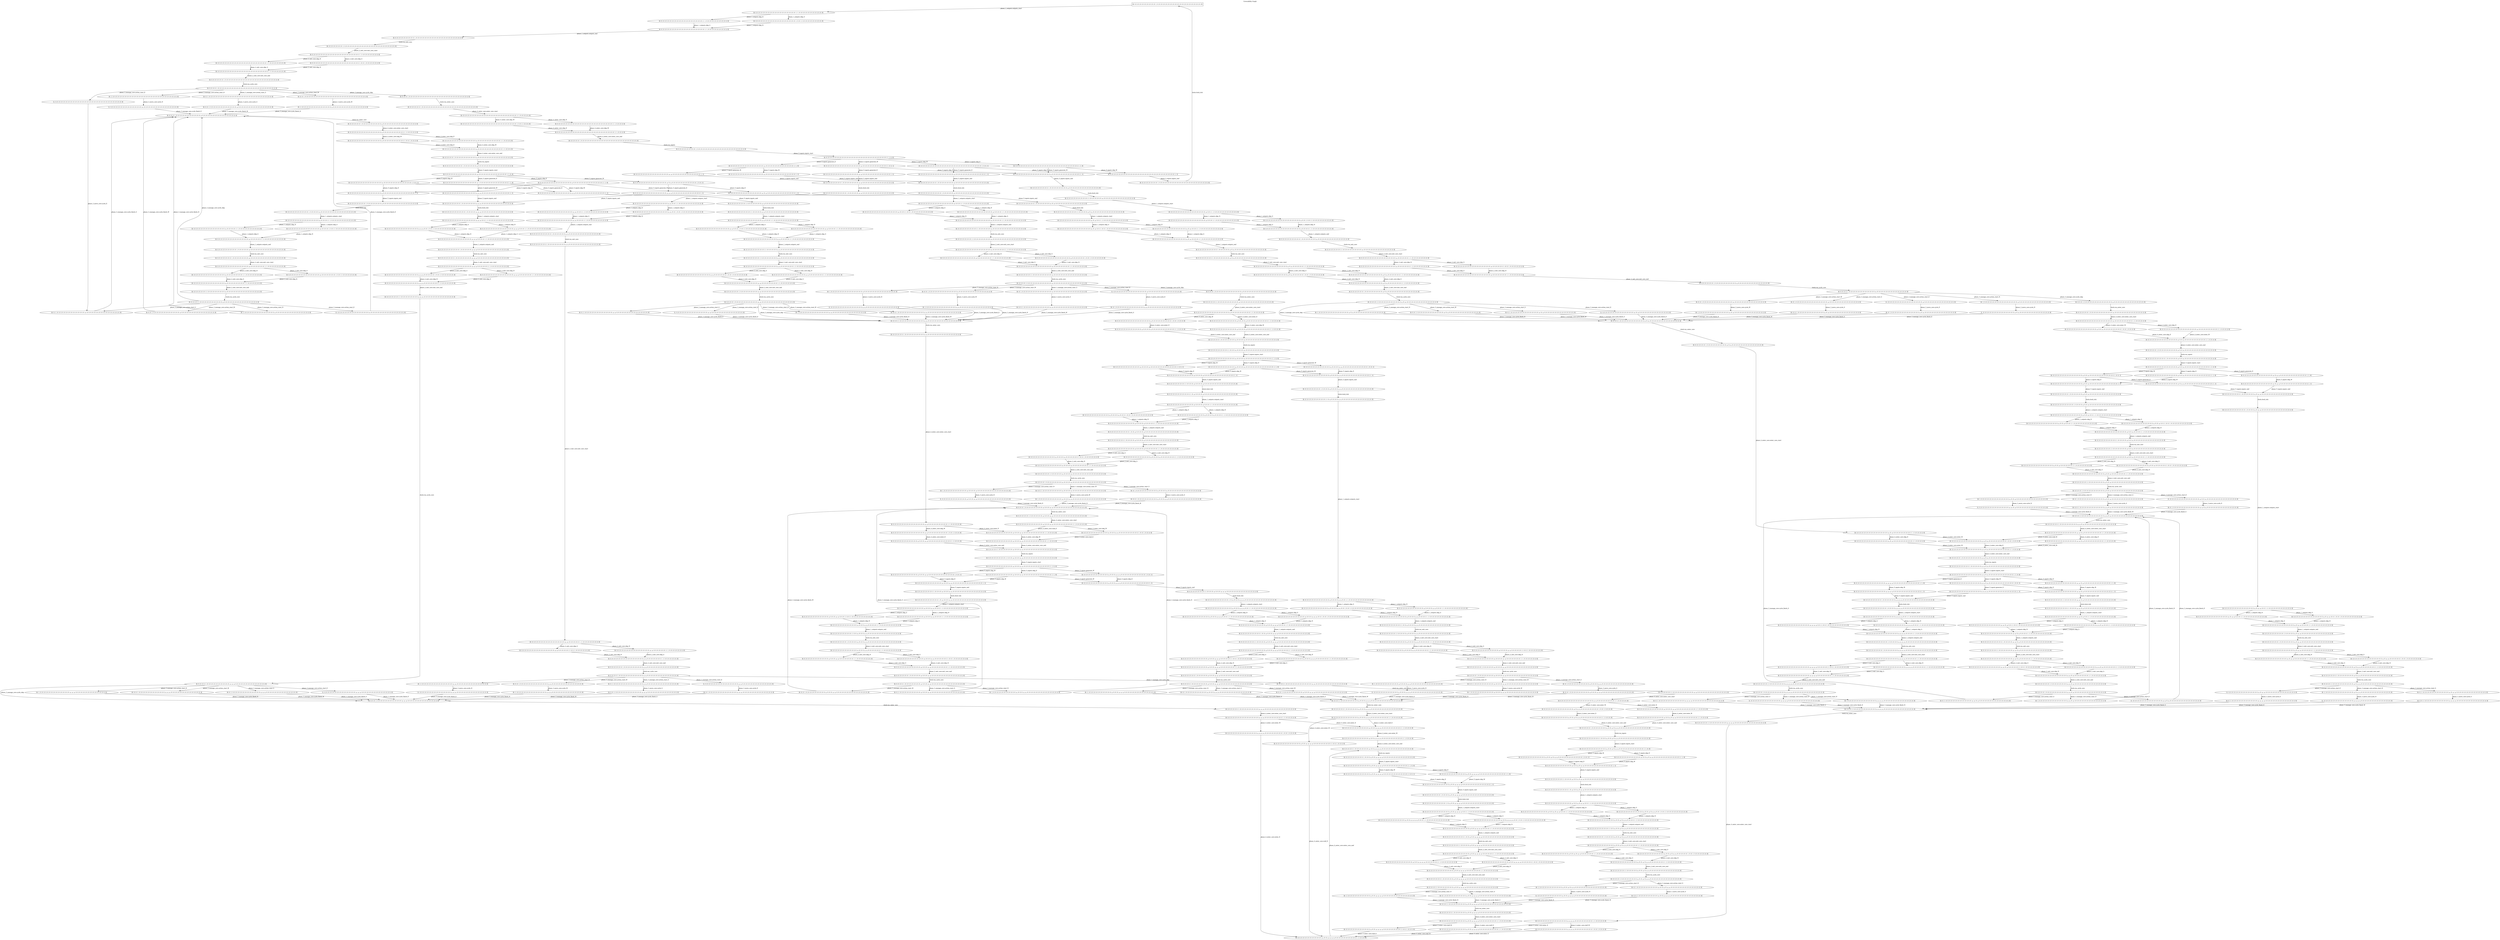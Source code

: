 digraph CG {
  label="Coverability Graph";
  labelloc=t;
  S0 [shape=box, label="[0, 0, 0, 0, 0, 0, 0, 0, 0, 0, 0, 0, 0, 1, 0, 0, 0, 0, 0, 0, 0, 0, 0, 0, 0, 0, 0, 0, 0, 0, 0, 0, 0, 0, 0, 0, 0, 0, 0, 0]"];
  S1 [label="[0, 0, 0, 0, 0, 0, 0, 0, 0, 0, 0, 0, 0, 0, 0, 0, 0, 0, 0, 0, 0, 0, 0, 0, 1, 1, 0, 0, 0, 0, 0, 0, 0, 0, 0, 0, 0, 0, 0, 0]"];
  S2 [label="[0, 0, 0, 0, 0, 0, 0, 0, 0, 0, 0, 0, 0, 0, 0, 0, 0, 0, 0, 0, 0, 0, 0, 0, 0, 1, 1, 0, 0, 0, 0, 0, 0, 0, 0, 0, 0, 0, 0, 0]"];
  S3 [label="[0, 0, 0, 0, 0, 0, 0, 0, 0, 0, 0, 0, 0, 0, 0, 0, 0, 0, 0, 0, 0, 0, 0, 0, 1, 0, 0, 1, 0, 0, 0, 0, 0, 0, 0, 0, 0, 0, 0, 0]"];
  S4 [label="[0, 0, 0, 0, 0, 0, 0, 0, 0, 0, 0, 0, 0, 0, 0, 0, 0, 0, 0, 0, 0, 0, 0, 0, 0, 0, 1, 1, 0, 0, 0, 0, 0, 0, 0, 0, 0, 0, 0, 0]"];
  S5 [label="[0, 0, 0, 0, 0, 0, 0, 0, 0, 0, 0, 0, 1, 0, 0, 0, 0, 0, 0, 0, 0, 0, 0, 0, 0, 0, 0, 0, 0, 0, 0, 0, 0, 0, 0, 0, 0, 0, 0, 0]"];
  S6 [label="[0, 0, 0, 0, 0, 0, 0, 0, 0, 1, 0, 0, 0, 0, 0, 0, 0, 0, 0, 0, 0, 0, 0, 0, 0, 0, 0, 0, 0, 0, 0, 0, 0, 0, 0, 0, 0, 0, 0, 0]"];
  S7 [label="[0, 0, 0, 0, 0, 0, 0, 0, 0, 0, 0, 0, 0, 0, 0, 0, 0, 0, 0, 0, 0, 0, 0, 0, 0, 0, 0, 0, 1, 1, 0, 0, 0, 0, 0, 0, 0, 0, 0, 0]"];
  S8 [label="[0, 0, 0, 0, 0, 0, 0, 0, 0, 0, 0, 0, 0, 0, 0, 0, 0, 0, 0, 0, 0, 0, 0, 0, 0, 0, 0, 0, 0, 1, 1, 0, 0, 0, 0, 0, 0, 0, 0, 0]"];
  S9 [label="[0, 0, 0, 0, 0, 0, 0, 0, 0, 0, 0, 0, 0, 0, 0, 0, 0, 0, 0, 0, 0, 0, 0, 0, 0, 0, 0, 0, 1, 0, 0, 1, 0, 0, 0, 0, 0, 0, 0, 0]"];
  S10 [label="[0, 0, 0, 0, 0, 0, 0, 0, 0, 0, 0, 0, 0, 0, 0, 0, 0, 0, 0, 0, 0, 0, 0, 0, 0, 0, 0, 0, 0, 0, 1, 1, 0, 0, 0, 0, 0, 0, 0, 0]"];
  S11 [label="[0, 0, 0, 0, 0, 0, 0, 0, 1, 0, 0, 0, 0, 0, 0, 0, 0, 0, 0, 0, 0, 0, 0, 0, 0, 0, 0, 0, 0, 0, 0, 0, 0, 0, 0, 0, 0, 0, 0, 0]"];
  S12 [label="[0, 0, 0, 0, 0, 1, 0, 0, 0, 0, 0, 0, 0, 0, 0, 0, 0, 0, 0, 0, 0, 0, 0, 0, 0, 0, 0, 0, 0, 0, 0, 0, 0, 0, 0, 0, 0, 0, 0, 0]"];
  S13 [label="[0, 0, 0, 0, 1, 0, 0, 0, 0, 0, 0, 0, 0, 0, 0, 0, 0, 0, 0, 0, 0, 0, 0, 0, 0, 0, 0, 0, 0, 0, 0, 0, 0, 0, 0, 0, 0, 0, 0, 0]"];
  S14 [label="[0, 1, 0, 0, 0, 0, 0, 0, 0, 0, 0, 0, 0, 0, 0, 0, 0, 0, 0, 0, 0, 0, 0, 0, 0, 0, 0, 0, 0, 0, 0, 0, 0, 0, 0, 0, 0, 0, 0, 0]"];
  S15 [label="[0, 0, 0, 1, 0, 0, 0, 0, 0, 0, 0, 0, 0, 0, 0, 0, 0, 0, 0, 0, 0, 0, 0, 0, 0, 0, 0, 0, 0, 0, 0, 0, 0, 0, 0, 0, 0, 0, 0, 0]"];
  S16 [label="[0, 0, 1, 0, 0, 0, 0, 0, 0, 0, 0, 0, 0, 0, 0, 0, 0, 0, 0, 0, 0, 0, 0, 0, 0, 0, 0, 0, 0, 0, 0, 0, 0, 0, 0, 0, 0, 0, 0, 0]"];
  S17 [label="[1, 0, 0, 0, 0, 0, 0, 0, 0, 0, 0, 0, 0, 0, 0, 0, 0, 0, 0, 0, 0, 0, 0, 0, 0, 0, 0, 0, 0, 0, 0, 0, 0, 0, 0, 0, 0, 0, 0, 0]"];
  S18 [label="[0, 0, 1, 0, 0, 0, 0, 0, 0, 0, 0, 0, 0, 0, 0, 0, 0, 0, 0, ω, 0, 0, 0, 0, 0, 0, 0, 0, 0, 0, 0, 0, 0, 0, 0, 0, 0, 0, 0, 0]"];
  S19 [label="[0, 0, 0, 0, 1, 0, 0, 0, 0, 0, 0, 0, 0, 0, 0, 0, 0, 0, 0, ω, 0, 0, 0, 0, 0, 0, 0, 0, 0, 0, 0, 0, 0, 0, 0, 0, 0, 0, 0, 0]"];
  S20 [label="[0, 0, 0, 0, 0, 0, 0, 1, 0, 0, 0, 0, 0, 0, 0, 0, 0, 0, 0, ω, 0, 0, 0, 0, 0, 0, 0, 0, 0, 0, 0, 0, 0, 0, 0, 0, 0, 0, 0, 0]"];
  S21 [label="[0, 0, 0, 0, 0, 0, 0, 0, 0, 0, 0, 0, 0, 0, 0, 0, 0, 0, 0, ω, 0, 0, 0, 0, 0, 0, 0, 0, 0, 0, 0, 0, 1, 1, 0, 0, 0, 0, 0, 0]"];
  S22 [label="[0, 0, 0, 0, 0, 0, 0, 0, 0, 0, 0, 0, 0, 0, 0, 0, 0, 0, 0, ω, 0, 0, 0, 0, 0, 0, 0, 0, 0, 0, 0, 0, 1, 0, 0, 1, 0, 0, 0, 0]"];
  S23 [label="[0, 0, 0, 0, 0, 0, 0, 0, 0, 0, 0, 0, 0, 0, 0, 0, 0, 0, 0, ω, 0, 0, 0, 0, 0, 0, 0, 0, 0, 0, 0, 0, 0, 1, 1, 0, 0, 0, 0, 0]"];
  S24 [label="[0, 0, 0, 0, 0, 0, 0, 0, 0, 0, 0, 0, 0, 0, 0, 0, 0, 0, 0, ω, 0, 0, 0, 0, 0, 0, 0, 0, 0, 0, 0, 0, 0, 0, 1, 1, 0, 0, 0, 0]"];
  S25 [label="[0, 0, 0, 0, 0, 0, 1, 0, 0, 0, 0, 0, 0, 0, 0, 0, 0, 0, 0, ω, 0, 0, 0, 0, 0, 0, 0, 0, 0, 0, 0, 0, 0, 0, 0, 0, 0, 0, 0, 0]"];
  S26 [label="[0, 0, 0, 0, 0, 0, 0, 0, 0, 0, 0, 1, 0, 0, 0, 0, 0, 0, 0, ω, 0, 0, 0, 0, 0, 0, 0, 0, 0, 0, 0, 0, 0, 0, 0, 0, 0, 0, 0, 0]"];
  S27 [label="[0, 0, 0, 0, 0, 0, 0, 0, 0, 0, 0, 0, 0, 0, 0, 0, 0, 0, 0, ω, 0, 0, 0, 0, 0, 0, 0, 0, 0, 0, 0, 0, 0, 0, 0, 0, 1, 1, 0, 0]"];
  S28 [label="[0, 0, 0, 0, 0, 0, 0, 0, 0, 0, 0, 0, 0, 0, 0, 0, 0, 0, 0, ω, 0, 0, 0, 0, 0, 0, 0, 0, 0, 0, 0, 0, 0, 0, 0, 0, 1, 0, 0, 1]"];
  S29 [label="[0, 0, 0, 0, 0, 0, 0, 0, 0, 0, 0, 0, 0, 0, 0, 0, 0, 0, 0, ω, 1, 0, 0, 0, 0, 0, 0, 0, 0, 0, 0, 0, 0, 0, 0, 0, 0, 1, 1, 0]"];
  S30 [label="[0, 0, 0, 0, 0, 0, 0, 0, 0, 0, 0, 0, 0, 0, 0, 0, 0, 0, 0, ω, 0, ω, 0, 0, 0, 0, 0, 0, 0, 0, 0, 0, 0, 0, 0, 0, 1, 0, 0, 1]"];
  S31 [label="[0, 0, 0, 0, 0, 0, 0, 0, 0, 0, 0, 0, 0, 0, 0, 0, 0, 0, 0, ω, 0, 0, 0, 0, 0, 0, 0, 0, 0, 0, 0, 0, 0, 0, 0, 0, 0, 1, 1, 0]"];
  S32 [label="[0, 0, 0, 0, 0, 0, 0, 0, 0, 0, 0, 0, 0, 0, 0, 0, 0, 0, 0, ω, 0, 0, 0, 0, 0, 0, 0, 0, 0, 0, 0, 0, 0, 0, 0, 0, 0, 0, 1, 1]"];
  S33 [label="[0, 0, 0, 0, 0, 0, 0, 0, 0, 0, 0, 0, 0, 0, 0, 0, 0, 0, 0, ω, 0, ω, 0, 0, 0, 0, 0, 0, 0, 0, 0, 0, 0, 0, 0, 0, 0, 0, 1, 1]"];
  S34 [label="[0, 0, 0, 0, 0, 0, 0, 0, 0, 0, 1, 0, 0, 0, 0, 0, 0, 0, 0, ω, 0, ω, 0, 0, 0, 0, 0, 0, 0, 0, 0, 0, 0, 0, 0, 0, 0, 0, 0, 0]"];
  S35 [label="[0, 0, 0, 0, 0, 0, 0, 0, 0, 0, 0, 0, 0, 1, 0, 0, 0, 0, 0, ω, 0, ω, 0, 0, 0, 0, 0, 0, 0, 0, 0, 0, 0, 0, 0, 0, 0, 0, 0, 0]"];
  S36 [label="[0, 0, 0, 0, 0, 0, 0, 0, 0, 0, 0, 0, 0, 0, 0, 0, 0, 0, 0, ω, 0, ω, 0, 0, 1, 1, 0, 0, 0, 0, 0, 0, 0, 0, 0, 0, 0, 0, 0, 0]"];
  S37 [label="[0, 0, 0, 0, 0, 0, 0, 0, 0, 0, 0, 0, 0, 0, 0, 0, 0, 0, 0, ω, 0, ω, 0, 0, 0, 1, 1, 0, 0, 0, 0, 0, 0, 0, 0, 0, 0, 0, 0, 0]"];
  S38 [label="[0, 0, 0, 0, 0, 0, 0, 0, 0, 0, 0, 0, 0, 0, 0, 0, 0, 0, 0, ω, 0, ω, 0, 0, 1, 0, 0, 1, 0, 0, 0, 0, 0, 0, 0, 0, 0, 0, 0, 0]"];
  S39 [label="[0, 0, 0, 0, 0, 0, 0, 0, 0, 0, 0, 0, 0, 0, 0, 0, 0, 0, 0, ω, 0, ω, 0, 0, 0, 0, 1, 1, 0, 0, 0, 0, 0, 0, 0, 0, 0, 0, 0, 0]"];
  S40 [label="[0, 0, 0, 0, 0, 0, 0, 0, 0, 0, 0, 0, 1, 0, 0, 0, 0, 0, 0, ω, 0, ω, 0, 0, 0, 0, 0, 0, 0, 0, 0, 0, 0, 0, 0, 0, 0, 0, 0, 0]"];
  S41 [label="[0, 0, 0, 0, 0, 0, 0, 0, 0, 1, 0, 0, 0, 0, 0, 0, 0, 0, 0, ω, 0, ω, 0, 0, 0, 0, 0, 0, 0, 0, 0, 0, 0, 0, 0, 0, 0, 0, 0, 0]"];
  S42 [label="[0, 0, 0, 0, 0, 0, 0, 0, 0, 0, 0, 0, 0, 0, 0, 0, 0, 0, 0, ω, 0, ω, 0, 0, 0, 0, 0, 0, 1, 1, 0, 0, 0, 0, 0, 0, 0, 0, 0, 0]"];
  S43 [label="[0, 0, 0, 0, 0, 0, 0, 0, 0, 0, 0, 0, 0, 0, 0, 0, 0, 0, 0, ω, 0, ω, 0, 0, 0, 0, 0, 0, 0, 1, 1, 0, 0, 0, 0, 0, 0, 0, 0, 0]"];
  S44 [label="[0, 0, 0, 0, 0, 0, 0, 0, 0, 0, 0, 0, 0, 0, 0, 0, 0, 0, 0, ω, 0, ω, 0, 0, 0, 0, 0, 0, 1, 0, 0, 1, 0, 0, 0, 0, 0, 0, 0, 0]"];
  S45 [label="[0, 0, 0, 0, 0, 0, 0, 0, 0, 0, 0, 0, 0, 0, 0, 0, 0, 0, 0, ω, 0, ω, 0, 0, 0, 0, 0, 0, 0, 0, 1, 1, 0, 0, 0, 0, 0, 0, 0, 0]"];
  S46 [label="[0, 0, 0, 0, 0, 0, 0, 0, 1, 0, 0, 0, 0, 0, 0, 0, 0, 0, 0, ω, 0, ω, 0, 0, 0, 0, 0, 0, 0, 0, 0, 0, 0, 0, 0, 0, 0, 0, 0, 0]"];
  S47 [label="[0, 0, 0, 0, 0, 1, 0, 0, 0, 0, 0, 0, 0, 0, 0, 0, 0, 0, 0, ω, 0, ω, 0, 0, 0, 0, 0, 0, 0, 0, 0, 0, 0, 0, 0, 0, 0, 0, 0, 0]"];
  S48 [label="[0, 0, 0, 0, 1, 0, 0, 0, 0, 0, 0, 0, 0, 0, 0, 0, 0, 0, 0, ω, 0, ω, 0, 0, 0, 0, 0, 0, 0, 0, 0, 0, 0, 0, 0, 0, 0, 0, 0, 0]"];
  S49 [label="[0, 1, 0, 0, 0, 0, 0, 0, 0, 0, 0, 0, 0, 0, 0, 0, 0, 0, 0, ω, 0, ω, 0, 0, 0, 0, 0, 0, 0, 0, 0, 0, 0, 0, 0, 0, 0, 0, 0, 0]"];
  S50 [label="[0, 0, 0, 1, 0, 0, 0, 0, 0, 0, 0, 0, 0, 0, 0, 0, 0, 0, 0, ω, 0, ω, 0, 0, 0, 0, 0, 0, 0, 0, 0, 0, 0, 0, 0, 0, 0, 0, 0, 0]"];
  S51 [label="[0, 0, 1, 0, 0, 0, 0, 0, 0, 0, 0, 0, 0, 0, 0, 0, 0, 0, 0, ω, 0, ω, 0, 0, 0, 0, 0, 0, 0, 0, 0, 0, 0, 0, 0, 0, 0, 0, 0, 0]"];
  S52 [label="[1, 0, 0, 0, 0, 0, 0, 0, 0, 0, 0, 0, 0, 0, 0, 0, 0, 0, 0, ω, 0, ω, 0, 0, 0, 0, 0, 0, 0, 0, 0, 0, 0, 0, 0, 0, 0, 0, 0, 0]"];
  S53 [label="[0, 0, 0, 0, 0, 0, 0, 1, 0, 0, 0, 0, 0, 0, 0, 0, 0, 0, 0, ω, 0, ω, 0, 0, 0, 0, 0, 0, 0, 0, 0, 0, 0, 0, 0, 0, 0, 0, 0, 0]"];
  S54 [label="[0, 0, 0, 0, 0, 0, 0, 0, 0, 0, 0, 0, 0, 0, 0, 0, 0, 0, 0, ω, 0, ω, 0, 0, 0, 0, 0, 0, 0, 0, 0, 0, 1, 1, 0, 0, 0, 0, 0, 0]"];
  S55 [label="[0, 0, 0, 0, 0, 0, 0, 0, 0, 0, 0, 0, 0, 0, 0, 0, 0, 0, ω, ω, 0, ω, 0, 0, 0, 0, 0, 0, 0, 0, 0, 0, 1, 0, 0, 1, 0, 0, 0, 0]"];
  S56 [label="[0, 0, 0, 0, 0, 0, 0, 0, 0, 0, 0, 0, 0, 0, 0, 0, 0, 0, 0, ω, 0, ω, 0, 0, 0, 0, 0, 0, 0, 0, 0, 0, 0, 1, 1, 0, 0, 0, 0, 0]"];
  S57 [label="[0, 0, 0, 0, 0, 0, 0, 0, 0, 0, 0, 0, 0, 0, 0, 0, 0, 0, ω, ω, 0, ω, 0, 0, 0, 0, 0, 0, 0, 0, 0, 0, 0, 0, 1, 1, 0, 0, 0, 0]"];
  S58 [label="[0, 0, 0, 0, 0, 0, 1, 0, 0, 0, 0, 0, 0, 0, 0, 0, 0, 0, ω, ω, 0, ω, 0, 0, 0, 0, 0, 0, 0, 0, 0, 0, 0, 0, 0, 0, 0, 0, 0, 0]"];
  S59 [label="[0, 0, 0, 0, 0, 0, 0, 0, 0, 0, 0, 1, 0, 0, 0, 0, 0, 0, ω, ω, 0, ω, 0, 0, 0, 0, 0, 0, 0, 0, 0, 0, 0, 0, 0, 0, 0, 0, 0, 0]"];
  S60 [label="[0, 0, 0, 0, 0, 0, 0, 0, 0, 0, 0, 0, 0, 0, 0, 0, 0, 0, ω, ω, 0, ω, 0, 0, 0, 0, 0, 0, 0, 0, 0, 0, 0, 0, 0, 0, 1, 1, 0, 0]"];
  S61 [label="[0, 0, 0, 0, 0, 0, 0, 0, 0, 0, 0, 0, 0, 0, 0, 0, 0, 0, ω, ω, 0, ω, 0, 0, 0, 0, 0, 0, 0, 0, 0, 0, 0, 0, 0, 0, 1, 0, 0, 1]"];
  S62 [label="[0, 0, 0, 0, 0, 0, 0, 0, 0, 0, 0, 0, 0, 0, 0, 0, 0, 0, ω, ω, ω, ω, 0, 0, 0, 0, 0, 0, 0, 0, 0, 0, 0, 0, 0, 0, 0, 1, 1, 0]"];
  S63 [label="[0, 0, 0, 0, 0, 0, 0, 0, 0, 0, 0, 0, 0, 0, 0, 0, 0, 0, ω, ω, 0, ω, 0, 0, 0, 0, 0, 0, 0, 0, 0, 0, 0, 0, 0, 0, 0, 1, 1, 0]"];
  S64 [label="[0, 0, 0, 0, 0, 0, 0, 0, 0, 0, 0, 0, 0, 0, 0, 0, 0, 0, ω, ω, 0, ω, 0, 0, 0, 0, 0, 0, 0, 0, 0, 0, 0, 0, 0, 0, 0, 0, 1, 1]"];
  S65 [label="[0, 0, 0, 0, 0, 0, 0, 0, 0, 0, 1, 0, 0, 0, 0, 0, 0, 0, ω, ω, 0, ω, 0, 0, 0, 0, 0, 0, 0, 0, 0, 0, 0, 0, 0, 0, 0, 0, 0, 0]"];
  S66 [label="[0, 0, 0, 0, 0, 0, 0, 0, 0, 0, 0, 0, 0, 1, 0, 0, 0, 0, ω, ω, 0, ω, 0, 0, 0, 0, 0, 0, 0, 0, 0, 0, 0, 0, 0, 0, 0, 0, 0, 0]"];
  S67 [label="[0, 0, 0, 0, 0, 0, 0, 0, 0, 0, 0, 0, 0, 0, 0, 0, 0, 0, ω, ω, 0, ω, 0, 0, 1, 1, 0, 0, 0, 0, 0, 0, 0, 0, 0, 0, 0, 0, 0, 0]"];
  S68 [label="[0, 0, 0, 0, 0, 0, 0, 0, 0, 0, 0, 0, 0, 0, 0, 0, 0, 0, ω, ω, 0, ω, 0, 0, 0, 1, 1, 0, 0, 0, 0, 0, 0, 0, 0, 0, 0, 0, 0, 0]"];
  S69 [label="[0, 0, 0, 0, 0, 0, 0, 0, 0, 0, 0, 0, 0, 0, 0, 0, 0, 0, ω, ω, 0, ω, 0, 0, 1, 0, 0, 1, 0, 0, 0, 0, 0, 0, 0, 0, 0, 0, 0, 0]"];
  S70 [label="[0, 0, 0, 0, 0, 0, 0, 0, 0, 0, 0, 0, 0, 0, 0, 0, 0, 0, ω, ω, 0, ω, 0, 0, 0, 0, 1, 1, 0, 0, 0, 0, 0, 0, 0, 0, 0, 0, 0, 0]"];
  S71 [label="[0, 0, 0, 0, 0, 0, 0, 0, 0, 0, 0, 0, 1, 0, 0, 0, 0, 0, ω, ω, 0, ω, 0, 0, 0, 0, 0, 0, 0, 0, 0, 0, 0, 0, 0, 0, 0, 0, 0, 0]"];
  S72 [label="[0, 0, 0, 0, 0, 0, 0, 0, 0, 1, 0, 0, 0, 0, 0, 0, 0, 0, ω, ω, 0, ω, 0, 0, 0, 0, 0, 0, 0, 0, 0, 0, 0, 0, 0, 0, 0, 0, 0, 0]"];
  S73 [label="[0, 0, 0, 0, 0, 0, 0, 0, 0, 0, 0, 0, 0, 0, 0, 0, 0, 0, ω, ω, 0, ω, 0, 0, 0, 0, 0, 0, 1, 1, 0, 0, 0, 0, 0, 0, 0, 0, 0, 0]"];
  S74 [label="[0, 0, 0, 0, 0, 0, 0, 0, 0, 0, 0, 0, 0, 0, 0, 0, 0, 0, ω, ω, 0, ω, 0, 0, 0, 0, 0, 0, 0, 1, 1, 0, 0, 0, 0, 0, 0, 0, 0, 0]"];
  S75 [label="[0, 0, 0, 0, 0, 0, 0, 0, 0, 0, 0, 0, 0, 0, 0, 0, 0, 0, ω, ω, 0, ω, 0, 0, 0, 0, 0, 0, 1, 0, 0, 1, 0, 0, 0, 0, 0, 0, 0, 0]"];
  S76 [label="[0, 0, 0, 0, 0, 0, 0, 0, 0, 0, 0, 0, 0, 0, 0, 0, 0, 0, ω, ω, 0, ω, 0, 0, 0, 0, 0, 0, 0, 0, 1, 1, 0, 0, 0, 0, 0, 0, 0, 0]"];
  S77 [label="[0, 0, 0, 0, 0, 0, 0, 0, 1, 0, 0, 0, 0, 0, 0, 0, 0, 0, ω, ω, 0, ω, 0, 0, 0, 0, 0, 0, 0, 0, 0, 0, 0, 0, 0, 0, 0, 0, 0, 0]"];
  S78 [label="[0, 0, 0, 0, 0, 1, 0, 0, 0, 0, 0, 0, 0, 0, 0, 0, 0, 0, ω, ω, 0, ω, 0, 0, 0, 0, 0, 0, 0, 0, 0, 0, 0, 0, 0, 0, 0, 0, 0, 0]"];
  S79 [label="[0, 1, 0, 0, 0, 0, 0, 0, 0, 0, 0, 0, 0, 0, 0, 0, 0, 0, ω, ω, 0, ω, 0, 0, 0, 0, 0, 0, 0, 0, 0, 0, 0, 0, 0, 0, 0, 0, 0, 0]"];
  S80 [label="[0, 0, 1, 0, 0, 0, 0, 0, 0, 0, 0, 0, 0, 0, 0, 0, 0, 0, ω, ω, 0, ω, 0, 0, 0, 0, 0, 0, 0, 0, 0, 0, 0, 0, 0, 0, 0, 0, 0, 0]"];
  S81 [label="[1, 0, 0, 0, 0, 0, 0, 0, 0, 0, 0, 0, 0, 0, 0, 0, 0, 0, ω, ω, 0, ω, 0, 0, 0, 0, 0, 0, 0, 0, 0, 0, 0, 0, 0, 0, 0, 0, 0, 0]"];
  S82 [label="[0, 0, 0, 0, 1, 0, 0, 0, 0, 0, 0, 0, 0, 0, 0, 0, 0, 0, ω, ω, 0, ω, 0, 0, 0, 0, 0, 0, 0, 0, 0, 0, 0, 0, 0, 0, 0, 0, 0, 0]"];
  S83 [label="[0, 0, 0, 0, 0, 0, 0, 1, 0, 0, 0, 0, 0, 0, 0, 0, 0, 0, ω, ω, 0, ω, 0, 0, 0, 0, 0, 0, 0, 0, 0, 0, 0, 0, 0, 0, 0, 0, 0, 0]"];
  S84 [label="[0, 0, 0, 0, 0, 0, 0, 0, 0, 0, 0, 0, 0, 0, 0, 0, 0, 0, ω, ω, 0, ω, 0, 0, 0, 0, 0, 0, 0, 0, 0, 0, 1, 1, 0, 0, 0, 0, 0, 0]"];
  S85 [label="[0, 0, 0, 0, 0, 0, 0, 0, 0, 0, 0, 0, 0, 0, 0, 0, 0, 0, ω, ω, 0, ω, 0, 0, 0, 0, 0, 0, 0, 0, 0, 0, 0, 1, 1, 0, 0, 0, 0, 0]"];
  S86 [label="[0, 0, 0, 0, 0, 0, 0, 0, 0, 0, 0, 0, 0, 0, 0, 0, 0, 0, ω, ω, ω, ω, 0, 0, 0, 0, 0, 0, 0, 0, 0, 0, 0, 0, 0, 0, 0, 0, 1, 1]"];
  S87 [label="[0, 0, 0, 0, 0, 0, 0, 0, 0, 0, 1, 0, 0, 0, 0, 0, 0, 0, ω, ω, ω, ω, 0, 0, 0, 0, 0, 0, 0, 0, 0, 0, 0, 0, 0, 0, 0, 0, 0, 0]"];
  S88 [label="[0, 0, 0, 0, 0, 0, 0, 0, 0, 0, 0, 0, 0, 1, 0, 0, 0, 0, ω, ω, ω, ω, 0, 0, 0, 0, 0, 0, 0, 0, 0, 0, 0, 0, 0, 0, 0, 0, 0, 0]"];
  S89 [label="[0, 0, 0, 0, 0, 0, 0, 0, 0, 0, 0, 0, 0, 0, 0, 0, 0, 0, ω, ω, ω, ω, 0, 0, 1, 1, 0, 0, 0, 0, 0, 0, 0, 0, 0, 0, 0, 0, 0, 0]"];
  S90 [label="[0, 0, 0, 0, 0, 0, 0, 0, 0, 0, 0, 0, 0, 0, 0, 0, 0, 0, ω, ω, ω, ω, 0, 0, 0, 1, 1, 0, 0, 0, 0, 0, 0, 0, 0, 0, 0, 0, 0, 0]"];
  S91 [label="[0, 0, 0, 0, 0, 0, 0, 0, 0, 0, 0, 0, 0, 0, 0, 0, 0, 0, ω, ω, ω, ω, 0, 0, 1, 0, 0, 1, 0, 0, 0, 0, 0, 0, 0, 0, 0, 0, 0, 0]"];
  S92 [label="[0, 0, 0, 0, 0, 0, 0, 0, 0, 0, 0, 0, 0, 0, 0, 0, 0, 0, ω, ω, ω, ω, 0, 0, 0, 0, 1, 1, 0, 0, 0, 0, 0, 0, 0, 0, 0, 0, 0, 0]"];
  S93 [label="[0, 0, 0, 0, 0, 0, 0, 0, 0, 0, 0, 0, 1, 0, 0, 0, 0, 0, ω, ω, ω, ω, 0, 0, 0, 0, 0, 0, 0, 0, 0, 0, 0, 0, 0, 0, 0, 0, 0, 0]"];
  S94 [label="[0, 0, 0, 0, 0, 0, 0, 0, 0, 1, 0, 0, 0, 0, 0, 0, 0, 0, ω, ω, ω, ω, 0, 0, 0, 0, 0, 0, 0, 0, 0, 0, 0, 0, 0, 0, 0, 0, 0, 0]"];
  S95 [label="[0, 0, 0, 0, 0, 0, 0, 0, 0, 0, 0, 0, 0, 0, 0, 0, 0, 0, ω, ω, ω, ω, 0, 0, 0, 0, 0, 0, 1, 1, 0, 0, 0, 0, 0, 0, 0, 0, 0, 0]"];
  S96 [label="[0, 0, 0, 0, 0, 0, 0, 0, 0, 0, 0, 0, 0, 0, 0, 0, 0, 0, ω, ω, ω, ω, 0, 0, 0, 0, 0, 0, 0, 1, 1, 0, 0, 0, 0, 0, 0, 0, 0, 0]"];
  S97 [label="[0, 0, 0, 0, 0, 0, 0, 0, 0, 0, 0, 0, 0, 0, 0, 0, 0, 0, ω, ω, ω, ω, 0, 0, 0, 0, 0, 0, 1, 0, 0, 1, 0, 0, 0, 0, 0, 0, 0, 0]"];
  S98 [label="[0, 0, 0, 0, 0, 0, 0, 0, 0, 0, 0, 0, 0, 0, 0, 0, 0, 0, ω, ω, ω, ω, 0, 0, 0, 0, 0, 0, 0, 0, 1, 1, 0, 0, 0, 0, 0, 0, 0, 0]"];
  S99 [label="[0, 0, 0, 0, 0, 0, 0, 0, 1, 0, 0, 0, 0, 0, 0, 0, 0, 0, ω, ω, ω, ω, 0, 0, 0, 0, 0, 0, 0, 0, 0, 0, 0, 0, 0, 0, 0, 0, 0, 0]"];
  S100 [label="[0, 0, 0, 0, 0, 1, 0, 0, 0, 0, 0, 0, 0, 0, 0, 0, 0, 0, ω, ω, ω, ω, 0, 0, 0, 0, 0, 0, 0, 0, 0, 0, 0, 0, 0, 0, 0, 0, 0, 0]"];
  S101 [label="[0, 1, 0, 0, 0, 0, 0, 0, 0, 0, 0, 0, 0, 0, 0, 0, 0, 0, ω, ω, ω, ω, 0, 0, 0, 0, 0, 0, 0, 0, 0, 0, 0, 0, 0, 0, 0, 0, 0, 0]"];
  S102 [label="[0, 0, 1, 0, 0, 0, 0, 0, 0, 0, 0, 0, 0, 0, 0, 0, 0, 0, ω, ω, ω, ω, 0, 0, 0, 0, 0, 0, 0, 0, 0, 0, 0, 0, 0, 0, 0, 0, 0, 0]"];
  S103 [label="[1, 0, 0, 0, 0, 0, 0, 0, 0, 0, 0, 0, 0, 0, 0, 0, 0, 0, ω, ω, ω, ω, 0, 0, 0, 0, 0, 0, 0, 0, 0, 0, 0, 0, 0, 0, 0, 0, 0, 0]"];
  S104 [label="[0, 0, 0, 0, 1, 0, 0, 0, 0, 0, 0, 0, 0, 0, 0, 0, 0, 0, ω, ω, ω, ω, 0, 0, 0, 0, 0, 0, 0, 0, 0, 0, 0, 0, 0, 0, 0, 0, 0, 0]"];
  S105 [label="[0, 0, 0, 0, 0, 0, 0, 1, 0, 0, 0, 0, 0, 0, 0, 0, 0, 0, ω, ω, ω, ω, 0, 0, 0, 0, 0, 0, 0, 0, 0, 0, 0, 0, 0, 0, 0, 0, 0, 0]"];
  S106 [label="[0, 0, 0, 0, 0, 0, 0, 0, 0, 0, 0, 0, 0, 0, 0, 0, 0, 0, ω, ω, ω, ω, 0, 0, 0, 0, 0, 0, 0, 0, 0, 0, 1, 1, 0, 0, 0, 0, 0, 0]"];
  S107 [label="[0, 0, 0, 0, 0, 0, 0, 0, 0, 0, 0, 0, 0, 0, 0, ω, 0, 0, ω, ω, ω, ω, 0, 0, 0, 0, 0, 0, 0, 0, 0, 0, 0, 1, 1, 0, 0, 0, 0, 0]"];
  S108 [label="[0, 0, 0, 0, 0, 0, 0, 0, 0, 0, 0, 0, 0, 0, 0, 0, 0, 0, ω, ω, ω, ω, 0, 0, 0, 0, 0, 0, 0, 0, 0, 0, 1, 0, 0, 1, 0, 0, 0, 0]"];
  S109 [label="[0, 0, 0, 0, 0, 0, 0, 0, 0, 0, 0, 0, 0, 0, 0, ω, 0, 0, ω, ω, ω, ω, 0, 0, 0, 0, 0, 0, 0, 0, 0, 0, 0, 0, 1, 1, 0, 0, 0, 0]"];
  S110 [label="[0, 0, 0, 0, 0, 0, 1, 0, 0, 0, 0, 0, 0, 0, 0, ω, 0, 0, ω, ω, ω, ω, 0, 0, 0, 0, 0, 0, 0, 0, 0, 0, 0, 0, 0, 0, 0, 0, 0, 0]"];
  S111 [label="[0, 0, 0, 0, 0, 0, 0, 0, 0, 0, 0, 1, 0, 0, 0, ω, 0, 0, ω, ω, ω, ω, 0, 0, 0, 0, 0, 0, 0, 0, 0, 0, 0, 0, 0, 0, 0, 0, 0, 0]"];
  S112 [label="[0, 0, 0, 0, 0, 0, 0, 0, 0, 0, 0, 0, 0, 0, 0, ω, 0, 0, ω, ω, ω, ω, 0, 0, 0, 0, 0, 0, 0, 0, 0, 0, 0, 0, 0, 0, 1, 1, 0, 0]"];
  S113 [label="[0, 0, 0, 0, 0, 0, 0, 0, 0, 0, 0, 0, 0, 0, 0, ω, 0, 0, ω, ω, ω, ω, 0, 0, 0, 0, 0, 0, 0, 0, 0, 0, 0, 0, 0, 0, 1, 0, 0, 1]"];
  S114 [label="[0, 0, 0, 0, 0, 0, 0, 0, 0, 0, 0, 0, 0, 0, 0, ω, 0, 0, ω, ω, ω, ω, 0, 0, 0, 0, 0, 0, 0, 0, 0, 0, 0, 0, 0, 0, 0, 1, 1, 0]"];
  S115 [label="[0, 0, 0, 0, 0, 0, 0, 0, 0, 0, 0, 0, 0, 0, 0, ω, 0, 0, ω, ω, ω, ω, 0, 0, 0, 0, 0, 0, 0, 0, 0, 0, 0, 0, 0, 0, 0, 0, 1, 1]"];
  S116 [label="[0, 0, 0, 0, 0, 0, 0, 0, 0, 0, 1, 0, 0, 0, 0, ω, 0, 0, ω, ω, ω, ω, 0, 0, 0, 0, 0, 0, 0, 0, 0, 0, 0, 0, 0, 0, 0, 0, 0, 0]"];
  S117 [label="[0, 0, 0, 0, 0, 0, 0, 0, 0, 0, 0, 0, 0, 1, 0, ω, 0, 0, ω, ω, ω, ω, 0, 0, 0, 0, 0, 0, 0, 0, 0, 0, 0, 0, 0, 0, 0, 0, 0, 0]"];
  S118 [label="[0, 0, 0, 0, 0, 0, 0, 0, 0, 0, 0, 0, 0, 0, 0, ω, 0, 0, ω, ω, ω, ω, 0, 0, 1, 1, 0, 0, 0, 0, 0, 0, 0, 0, 0, 0, 0, 0, 0, 0]"];
  S119 [label="[0, 0, 0, 0, 0, 0, 0, 0, 0, 0, 0, 0, 0, 0, 0, ω, 0, 0, ω, ω, ω, ω, 0, 0, 0, 1, 1, 0, 0, 0, 0, 0, 0, 0, 0, 0, 0, 0, 0, 0]"];
  S120 [label="[0, 0, 0, 0, 0, 0, 0, 0, 0, 0, 0, 0, 0, 0, 0, ω, 0, 0, ω, ω, ω, ω, 0, 0, 1, 0, 0, 1, 0, 0, 0, 0, 0, 0, 0, 0, 0, 0, 0, 0]"];
  S121 [label="[0, 0, 0, 0, 0, 0, 0, 0, 0, 0, 0, 0, 0, 0, 0, ω, 0, 0, ω, ω, ω, ω, 0, 0, 0, 0, 1, 1, 0, 0, 0, 0, 0, 0, 0, 0, 0, 0, 0, 0]"];
  S122 [label="[0, 0, 0, 0, 0, 0, 0, 0, 0, 0, 0, 0, 1, 0, 0, ω, 0, 0, ω, ω, ω, ω, 0, 0, 0, 0, 0, 0, 0, 0, 0, 0, 0, 0, 0, 0, 0, 0, 0, 0]"];
  S123 [label="[0, 0, 0, 0, 0, 0, 0, 0, 0, 1, 0, 0, 0, 0, 0, ω, 0, 0, ω, ω, ω, ω, 0, 0, 0, 0, 0, 0, 0, 0, 0, 0, 0, 0, 0, 0, 0, 0, 0, 0]"];
  S124 [label="[0, 0, 0, 0, 0, 0, 0, 0, 0, 0, 0, 0, 0, 0, 0, ω, 0, 0, ω, ω, ω, ω, 0, 0, 0, 0, 0, 0, 1, 1, 0, 0, 0, 0, 0, 0, 0, 0, 0, 0]"];
  S125 [label="[0, 0, 0, 0, 0, 0, 0, 0, 0, 0, 0, 0, 0, 0, 0, ω, 0, 0, ω, ω, ω, ω, 0, 0, 0, 0, 0, 0, 0, 1, 1, 0, 0, 0, 0, 0, 0, 0, 0, 0]"];
  S126 [label="[0, 0, 0, 0, 0, 0, 0, 0, 0, 0, 0, 0, 0, 0, 0, ω, 0, 0, ω, ω, ω, ω, 0, 0, 0, 0, 0, 0, 1, 0, 0, 1, 0, 0, 0, 0, 0, 0, 0, 0]"];
  S127 [label="[0, 0, 0, 0, 0, 0, 0, 0, 0, 0, 0, 0, 0, 0, 0, ω, 0, 0, ω, ω, ω, ω, 0, 0, 0, 0, 0, 0, 0, 0, 1, 1, 0, 0, 0, 0, 0, 0, 0, 0]"];
  S128 [label="[0, 0, 0, 0, 0, 0, 0, 0, 1, 0, 0, 0, 0, 0, 0, ω, 0, 0, ω, ω, ω, ω, 0, 0, 0, 0, 0, 0, 0, 0, 0, 0, 0, 0, 0, 0, 0, 0, 0, 0]"];
  S129 [label="[0, 0, 0, 0, 0, 1, 0, 0, 0, 0, 0, 0, 0, 0, 0, ω, 0, 0, ω, ω, ω, ω, 0, 0, 0, 0, 0, 0, 0, 0, 0, 0, 0, 0, 0, 0, 0, 0, 0, 0]"];
  S130 [label="[0, 1, 0, 0, 0, 0, 0, 0, 0, 0, 0, 0, 0, 0, 0, ω, 0, 0, ω, ω, ω, ω, 0, 0, 0, 0, 0, 0, 0, 0, 0, 0, 0, 0, 0, 0, 0, 0, 0, 0]"];
  S131 [label="[0, 0, 1, 0, 0, 0, 0, 0, 0, 0, 0, 0, 0, 0, 0, ω, 0, 0, ω, ω, ω, ω, 0, 0, 0, 0, 0, 0, 0, 0, 0, 0, 0, 0, 0, 0, 0, 0, 0, 0]"];
  S132 [label="[0, 0, 0, 0, 1, 0, 0, 0, 0, 0, 0, 0, 0, 0, 0, ω, 0, 0, ω, ω, ω, ω, 0, 0, 0, 0, 0, 0, 0, 0, 0, 0, 0, 0, 0, 0, 0, 0, 0, 0]"];
  S133 [label="[0, 0, 0, 0, 0, 0, 0, 1, 0, 0, 0, 0, 0, 0, 0, ω, 0, 0, ω, ω, ω, ω, 0, 0, 0, 0, 0, 0, 0, 0, 0, 0, 0, 0, 0, 0, 0, 0, 0, 0]"];
  S134 [label="[0, 0, 0, 0, 0, 0, 0, 0, 0, 0, 0, 0, 0, 0, 0, ω, 0, 0, ω, ω, ω, ω, 0, 0, 0, 0, 0, 0, 0, 0, 0, 0, 1, 1, 0, 0, 0, 0, 0, 0]"];
  S135 [label="[0, 0, 0, 0, 0, 0, 0, 0, 0, 0, 0, 0, 0, 0, 0, ω, 0, 0, ω, ω, ω, ω, 0, 0, 0, 0, 0, 0, 0, 0, 0, 0, 1, 0, 0, 1, 0, 0, 0, 0]"];
  S136 [label="[0, 0, 0, 0, 0, 0, 0, 0, 0, 0, 0, 0, 0, 0, 0, 0, 0, 0, ω, ω, ω, ω, 0, 0, 0, 0, 0, 0, 0, 0, 0, 0, 0, 0, 0, 0, 0, 0, 1, 1]"];
  S137 [label="[0, 0, 0, 0, 0, 0, 0, 0, 0, 0, 1, 0, 0, 0, 0, 0, 0, 0, 0, ω, 0, 0, 0, 0, 0, 0, 0, 0, 0, 0, 0, 0, 0, 0, 0, 0, 0, 0, 0, 0]"];
  S138 [label="[0, 0, 0, 0, 0, 0, 0, 0, 0, 0, 0, 0, 0, 1, 0, 0, 0, 0, 0, ω, 0, 0, 0, 0, 0, 0, 0, 0, 0, 0, 0, 0, 0, 0, 0, 0, 0, 0, 0, 0]"];
  S139 [label="[0, 0, 0, 0, 0, 0, 0, 0, 0, 0, 0, 0, 0, 0, 0, 0, 0, 0, 0, ω, 0, 0, 0, 0, 1, 1, 0, 0, 0, 0, 0, 0, 0, 0, 0, 0, 0, 0, 0, 0]"];
  S140 [label="[0, 0, 0, 0, 0, 0, 0, 0, 0, 0, 0, 0, 0, 0, 0, 0, 0, 0, 0, ω, 0, 0, 0, 0, 0, 1, 1, 0, 0, 0, 0, 0, 0, 0, 0, 0, 0, 0, 0, 0]"];
  S141 [label="[0, 0, 0, 0, 0, 0, 0, 0, 0, 0, 0, 0, 0, 0, 0, 0, 0, 0, 0, ω, 0, 0, 0, 0, 1, 0, 0, 1, 0, 0, 0, 0, 0, 0, 0, 0, 0, 0, 0, 0]"];
  S142 [label="[0, 0, 0, 0, 0, 0, 0, 0, 0, 0, 0, 0, 0, 0, 0, 0, 0, 0, 0, ω, 0, 0, 0, 0, 0, 0, 1, 1, 0, 0, 0, 0, 0, 0, 0, 0, 0, 0, 0, 0]"];
  S143 [label="[0, 0, 0, 0, 0, 0, 0, 0, 0, 0, 0, 0, 1, 0, 0, 0, 0, 0, 0, ω, 0, 0, 0, 0, 0, 0, 0, 0, 0, 0, 0, 0, 0, 0, 0, 0, 0, 0, 0, 0]"];
  S144 [label="[0, 0, 0, 0, 0, 0, 0, 0, 0, 1, 0, 0, 0, 0, 0, 0, 0, 0, 0, ω, 0, 0, 0, 0, 0, 0, 0, 0, 0, 0, 0, 0, 0, 0, 0, 0, 0, 0, 0, 0]"];
  S145 [label="[0, 0, 0, 0, 0, 0, 0, 0, 0, 0, 0, 0, 0, 0, 0, 0, 0, 0, 0, ω, 0, 0, 0, 0, 0, 0, 0, 0, 1, 1, 0, 0, 0, 0, 0, 0, 0, 0, 0, 0]"];
  S146 [label="[0, 0, 0, 0, 0, 0, 0, 0, 0, 0, 0, 0, 0, 0, 0, 0, 0, 0, 0, ω, 0, 0, 0, 0, 0, 0, 0, 0, 0, 1, 1, 0, 0, 0, 0, 0, 0, 0, 0, 0]"];
  S147 [label="[0, 0, 0, 0, 0, 0, 0, 0, 0, 0, 0, 0, 0, 0, 0, 0, 0, 0, 0, ω, 0, 0, 0, 0, 0, 0, 0, 0, 1, 0, 0, 1, 0, 0, 0, 0, 0, 0, 0, 0]"];
  S148 [label="[0, 0, 0, 0, 0, 0, 0, 0, 0, 0, 0, 0, 0, 0, 0, 0, 0, 0, 0, ω, 0, 0, 0, 0, 0, 0, 0, 0, 0, 0, 1, 1, 0, 0, 0, 0, 0, 0, 0, 0]"];
  S149 [label="[0, 0, 0, 0, 0, 0, 0, 0, 1, 0, 0, 0, 0, 0, 0, 0, 0, 0, 0, ω, 0, 0, 0, 0, 0, 0, 0, 0, 0, 0, 0, 0, 0, 0, 0, 0, 0, 0, 0, 0]"];
  S150 [label="[0, 0, 0, 0, 0, 1, 0, 0, 0, 0, 0, 0, 0, 0, 0, 0, 0, 0, 0, ω, 0, 0, 0, 0, 0, 0, 0, 0, 0, 0, 0, 0, 0, 0, 0, 0, 0, 0, 0, 0]"];
  S151 [label="[0, 1, 0, 0, 0, 0, 0, 0, 0, 0, 0, 0, 0, 0, 0, 0, 0, 0, 0, ω, 0, 0, 0, 0, 0, 0, 0, 0, 0, 0, 0, 0, 0, 0, 0, 0, 0, 0, 0, 0]"];
  S152 [label="[0, 0, 0, 1, 0, 0, 0, 0, 0, 0, 0, 0, 0, 0, 0, 0, 0, 0, 0, ω, 0, 0, 0, 0, 0, 0, 0, 0, 0, 0, 0, 0, 0, 0, 0, 0, 0, 0, 0, 0]"];
  S153 [label="[1, 0, 0, 0, 0, 0, 0, 0, 0, 0, 0, 0, 0, 0, 0, 0, 0, 0, 0, ω, 0, 0, 0, 0, 0, 0, 0, 0, 0, 0, 0, 0, 0, 0, 0, 0, 0, 0, 0, 0]"];
  S154 [label="[0, 0, 0, 0, 0, 0, 0, 0, 0, 0, 0, 0, 0, 0, 0, 0, 0, 0, 0, ω, ω, ω, 0, 0, 0, 0, 0, 0, 0, 0, 0, 0, 0, 0, 0, 0, 0, 0, 1, 1]"];
  S155 [label="[0, 0, 0, 0, 0, 0, 0, 0, 0, 0, 1, 0, 0, 0, 0, 0, 0, 0, 0, ω, ω, ω, 0, 0, 0, 0, 0, 0, 0, 0, 0, 0, 0, 0, 0, 0, 0, 0, 0, 0]"];
  S156 [label="[0, 0, 0, 0, 0, 0, 0, 0, 0, 0, 0, 0, 0, 1, 0, 0, 0, 0, 0, ω, ω, ω, 0, 0, 0, 0, 0, 0, 0, 0, 0, 0, 0, 0, 0, 0, 0, 0, 0, 0]"];
  S157 [label="[0, 0, 0, 0, 0, 0, 0, 0, 0, 0, 0, 0, 0, 0, 0, 0, 0, 0, 0, ω, ω, ω, 0, 0, 1, 1, 0, 0, 0, 0, 0, 0, 0, 0, 0, 0, 0, 0, 0, 0]"];
  S158 [label="[0, 0, 0, 0, 0, 0, 0, 0, 0, 0, 0, 0, 0, 0, 0, 0, 0, 0, 0, ω, ω, ω, 0, 0, 0, 1, 1, 0, 0, 0, 0, 0, 0, 0, 0, 0, 0, 0, 0, 0]"];
  S159 [label="[0, 0, 0, 0, 0, 0, 0, 0, 0, 0, 0, 0, 0, 0, 0, 0, 0, 0, 0, ω, ω, ω, 0, 0, 1, 0, 0, 1, 0, 0, 0, 0, 0, 0, 0, 0, 0, 0, 0, 0]"];
  S160 [label="[0, 0, 0, 0, 0, 0, 0, 0, 0, 0, 0, 0, 0, 0, 0, 0, 0, 0, 0, ω, ω, ω, 0, 0, 0, 0, 1, 1, 0, 0, 0, 0, 0, 0, 0, 0, 0, 0, 0, 0]"];
  S161 [label="[0, 0, 0, 0, 0, 0, 0, 0, 0, 0, 0, 0, 1, 0, 0, 0, 0, 0, 0, ω, ω, ω, 0, 0, 0, 0, 0, 0, 0, 0, 0, 0, 0, 0, 0, 0, 0, 0, 0, 0]"];
  S162 [label="[0, 0, 0, 0, 0, 0, 0, 0, 0, 1, 0, 0, 0, 0, 0, 0, 0, 0, 0, ω, ω, ω, 0, 0, 0, 0, 0, 0, 0, 0, 0, 0, 0, 0, 0, 0, 0, 0, 0, 0]"];
  S163 [label="[0, 0, 0, 0, 0, 0, 0, 0, 0, 0, 0, 0, 0, 0, 0, 0, 0, 0, 0, ω, ω, ω, 0, 0, 0, 0, 0, 0, 1, 1, 0, 0, 0, 0, 0, 0, 0, 0, 0, 0]"];
  S164 [label="[0, 0, 0, 0, 0, 0, 0, 0, 0, 0, 0, 0, 0, 0, 0, 0, 0, 0, 0, ω, ω, ω, 0, 0, 0, 0, 0, 0, 0, 1, 1, 0, 0, 0, 0, 0, 0, 0, 0, 0]"];
  S165 [label="[0, 0, 0, 0, 0, 0, 0, 0, 0, 0, 0, 0, 0, 0, 0, 0, 0, 0, 0, ω, ω, ω, 0, 0, 0, 0, 0, 0, 1, 0, 0, 1, 0, 0, 0, 0, 0, 0, 0, 0]"];
  S166 [label="[0, 0, 0, 0, 0, 0, 0, 0, 0, 0, 0, 0, 0, 0, 0, 0, 0, 0, 0, ω, ω, ω, 0, 0, 0, 0, 0, 0, 0, 0, 1, 1, 0, 0, 0, 0, 0, 0, 0, 0]"];
  S167 [label="[0, 0, 0, 0, 0, 0, 0, 0, 1, 0, 0, 0, 0, 0, 0, 0, 0, 0, 0, ω, ω, ω, 0, 0, 0, 0, 0, 0, 0, 0, 0, 0, 0, 0, 0, 0, 0, 0, 0, 0]"];
  S168 [label="[0, 0, 0, 0, 0, 1, 0, 0, 0, 0, 0, 0, 0, 0, 0, 0, 0, 0, 0, ω, ω, ω, 0, 0, 0, 0, 0, 0, 0, 0, 0, 0, 0, 0, 0, 0, 0, 0, 0, 0]"];
  S169 [label="[0, 0, 0, 0, 1, 0, 0, 0, 0, 0, 0, 0, 0, 0, 0, 0, 0, 0, 0, ω, ω, ω, 0, 0, 0, 0, 0, 0, 0, 0, 0, 0, 0, 0, 0, 0, 0, 0, 0, 0]"];
  S170 [label="[0, 1, 0, 0, 0, 0, 0, 0, 0, 0, 0, 0, 0, 0, 0, 0, 0, 0, 0, ω, ω, ω, 0, 0, 0, 0, 0, 0, 0, 0, 0, 0, 0, 0, 0, 0, 0, 0, 0, 0]"];
  S171 [label="[0, 0, 0, 1, 0, 0, 0, 0, 0, 0, 0, 0, 0, 0, 0, 0, 0, 0, 0, ω, ω, ω, 0, 0, 0, 0, 0, 0, 0, 0, 0, 0, 0, 0, 0, 0, 0, 0, 0, 0]"];
  S172 [label="[0, 0, 1, 0, 0, 0, 0, 0, 0, 0, 0, 0, 0, 0, 0, 0, 0, 0, 0, ω, ω, ω, 0, 0, 0, 0, 0, 0, 0, 0, 0, 0, 0, 0, 0, 0, 0, 0, 0, 0]"];
  S173 [label="[1, 0, 0, 0, 0, 0, 0, 0, 0, 0, 0, 0, 0, 0, 0, 0, 0, 0, 0, ω, ω, ω, 0, 0, 0, 0, 0, 0, 0, 0, 0, 0, 0, 0, 0, 0, 0, 0, 0, 0]"];
  S174 [label="[0, 0, 0, 0, 0, 0, 0, 1, 0, 0, 0, 0, 0, 0, 0, 0, 0, 0, 0, ω, ω, ω, 0, 0, 0, 0, 0, 0, 0, 0, 0, 0, 0, 0, 0, 0, 0, 0, 0, 0]"];
  S175 [label="[0, 0, 0, 0, 0, 0, 0, 0, 0, 0, 0, 0, 0, 0, 0, 0, 0, 0, 0, ω, ω, ω, 0, 0, 0, 0, 0, 0, 0, 0, 0, 0, 1, 1, 0, 0, 0, 0, 0, 0]"];
  S176 [label="[0, 0, 0, 0, 0, 0, 0, 0, 0, 0, 0, 0, 0, 0, 0, 0, 0, 0, ω, ω, ω, ω, 0, 0, 0, 0, 0, 0, 0, 0, 0, 0, 1, 0, 0, 1, 0, 0, 0, 0]"];
  S177 [label="[0, 0, 0, 0, 0, 0, 0, 0, 0, 0, 0, 0, 0, 0, 0, ω, 0, 0, 0, ω, ω, ω, 0, 0, 0, 0, 0, 0, 0, 0, 0, 0, 0, 1, 1, 0, 0, 0, 0, 0]"];
  S178 [label="[0, 0, 0, 0, 0, 0, 0, 0, 0, 0, 0, 0, 0, 0, 0, ω, 0, 0, ω, ω, ω, ω, 0, 0, 0, 0, 0, 0, 0, 0, 0, 0, 0, 0, 1, 1, 0, 0, 0, 0]"];
  S179 [label="[0, 0, 0, 0, 0, 0, 0, 0, 0, 0, 0, 0, 0, 0, 0, 0, 0, 0, 0, ω, ω, 0, 0, 0, 0, 0, 0, 0, 0, 0, 0, 0, 0, 0, 0, 0, 0, 0, 1, 1]"];
  S180 [label="[0, 0, 0, 0, 0, 0, 0, 0, 0, 0, 0, 0, 0, 0, 0, 0, 0, 0, 0, ω, ω, ω, 0, 0, 0, 0, 0, 0, 0, 0, 0, 0, 0, 0, 0, 0, 0, 0, 1, 1]"];
  S181 [label="[0, 0, 0, 0, 0, 0, 0, 0, 0, 0, 1, 0, 0, 0, 0, 0, 0, 0, 0, ω, ω, 0, 0, 0, 0, 0, 0, 0, 0, 0, 0, 0, 0, 0, 0, 0, 0, 0, 0, 0]"];
  S182 [label="[0, 0, 0, 0, 0, 0, 0, 0, 0, 0, 0, 0, 0, 1, 0, 0, 0, 0, 0, ω, ω, 0, 0, 0, 0, 0, 0, 0, 0, 0, 0, 0, 0, 0, 0, 0, 0, 0, 0, 0]"];
  S183 [label="[0, 0, 0, 0, 0, 0, 0, 0, 0, 0, 0, 0, 0, 0, 0, 0, 0, 0, 0, ω, ω, 0, 0, 0, 1, 1, 0, 0, 0, 0, 0, 0, 0, 0, 0, 0, 0, 0, 0, 0]"];
  S184 [label="[0, 0, 0, 0, 0, 0, 0, 0, 0, 0, 0, 0, 0, 0, 0, 0, 0, 0, 0, ω, ω, 0, 0, 0, 0, 1, 1, 0, 0, 0, 0, 0, 0, 0, 0, 0, 0, 0, 0, 0]"];
  S185 [label="[0, 0, 0, 0, 0, 0, 0, 0, 0, 0, 0, 0, 0, 0, 0, 0, 0, 0, 0, ω, ω, 0, 0, 0, 1, 0, 0, 1, 0, 0, 0, 0, 0, 0, 0, 0, 0, 0, 0, 0]"];
  S186 [label="[0, 0, 0, 0, 0, 0, 0, 0, 0, 0, 0, 0, 0, 0, 0, 0, 0, 0, 0, ω, ω, 0, 0, 0, 0, 0, 1, 1, 0, 0, 0, 0, 0, 0, 0, 0, 0, 0, 0, 0]"];
  S187 [label="[0, 0, 0, 0, 0, 0, 0, 0, 0, 0, 0, 0, 1, 0, 0, 0, 0, 0, 0, ω, ω, 0, 0, 0, 0, 0, 0, 0, 0, 0, 0, 0, 0, 0, 0, 0, 0, 0, 0, 0]"];
  S188 [label="[0, 0, 0, 0, 0, 0, 0, 0, 0, 1, 0, 0, 0, 0, 0, 0, 0, 0, 0, ω, ω, 0, 0, 0, 0, 0, 0, 0, 0, 0, 0, 0, 0, 0, 0, 0, 0, 0, 0, 0]"];
  S189 [label="[0, 0, 0, 0, 0, 0, 0, 0, 0, 0, 0, 0, 0, 0, 0, 0, 0, 0, 0, ω, ω, 0, 0, 0, 0, 0, 0, 0, 1, 1, 0, 0, 0, 0, 0, 0, 0, 0, 0, 0]"];
  S190 [label="[0, 0, 0, 0, 0, 0, 0, 0, 0, 0, 0, 0, 0, 0, 0, 0, 0, 0, 0, ω, ω, 0, 0, 0, 0, 0, 0, 0, 0, 1, 1, 0, 0, 0, 0, 0, 0, 0, 0, 0]"];
  S191 [label="[0, 0, 0, 0, 0, 0, 0, 0, 0, 0, 0, 0, 0, 0, 0, 0, 0, 0, 0, ω, ω, 0, 0, 0, 0, 0, 0, 0, 1, 0, 0, 1, 0, 0, 0, 0, 0, 0, 0, 0]"];
  S192 [label="[0, 0, 0, 0, 0, 0, 0, 0, 0, 0, 0, 0, 0, 0, 0, 0, 0, 0, 0, ω, ω, 0, 0, 0, 0, 0, 0, 0, 0, 0, 1, 1, 0, 0, 0, 0, 0, 0, 0, 0]"];
  S193 [label="[0, 0, 0, 0, 0, 0, 0, 0, 1, 0, 0, 0, 0, 0, 0, 0, 0, 0, 0, ω, ω, 0, 0, 0, 0, 0, 0, 0, 0, 0, 0, 0, 0, 0, 0, 0, 0, 0, 0, 0]"];
  S194 [label="[0, 0, 0, 0, 0, 1, 0, 0, 0, 0, 0, 0, 0, 0, 0, 0, 0, 0, 0, ω, ω, 0, 0, 0, 0, 0, 0, 0, 0, 0, 0, 0, 0, 0, 0, 0, 0, 0, 0, 0]"];
  S195 [label="[0, 0, 0, 0, 1, 0, 0, 0, 0, 0, 0, 0, 0, 0, 0, 0, 0, 0, 0, ω, ω, 0, 0, 0, 0, 0, 0, 0, 0, 0, 0, 0, 0, 0, 0, 0, 0, 0, 0, 0]"];
  S196 [label="[0, 1, 0, 0, 0, 0, 0, 0, 0, 0, 0, 0, 0, 0, 0, 0, 0, 0, 0, ω, ω, 0, 0, 0, 0, 0, 0, 0, 0, 0, 0, 0, 0, 0, 0, 0, 0, 0, 0, 0]"];
  S197 [label="[0, 0, 0, 1, 0, 0, 0, 0, 0, 0, 0, 0, 0, 0, 0, 0, 0, 0, 0, ω, ω, 0, 0, 0, 0, 0, 0, 0, 0, 0, 0, 0, 0, 0, 0, 0, 0, 0, 0, 0]"];
  S198 [label="[0, 0, 1, 0, 0, 0, 0, 0, 0, 0, 0, 0, 0, 0, 0, 0, 0, 0, 0, ω, ω, 0, 0, 0, 0, 0, 0, 0, 0, 0, 0, 0, 0, 0, 0, 0, 0, 0, 0, 0]"];
  S199 [label="[1, 0, 0, 0, 0, 0, 0, 0, 0, 0, 0, 0, 0, 0, 0, 0, 0, 0, 0, ω, ω, 0, 0, 0, 0, 0, 0, 0, 0, 0, 0, 0, 0, 0, 0, 0, 0, 0, 0, 0]"];
  S200 [label="[0, 0, 0, 0, 0, 0, 0, 1, 0, 0, 0, 0, 0, 0, 0, 0, 0, 0, 0, ω, ω, 0, 0, 0, 0, 0, 0, 0, 0, 0, 0, 0, 0, 0, 0, 0, 0, 0, 0, 0]"];
  S201 [label="[0, 0, 0, 0, 0, 0, 0, 0, 0, 0, 0, 0, 0, 0, 0, 0, 0, 0, 0, ω, ω, 0, 0, 0, 0, 0, 0, 0, 0, 0, 0, 0, 1, 1, 0, 0, 0, 0, 0, 0]"];
  S202 [label="[0, 0, 0, 0, 0, 0, 0, 0, 0, 0, 0, 0, 0, 0, 0, 0, 0, 0, 0, ω, ω, 0, 0, 0, 0, 0, 0, 0, 0, 0, 0, 0, 1, 0, 0, 1, 0, 0, 0, 0]"];
  S203 [label="[0, 0, 0, 0, 0, 0, 0, 0, 0, 0, 0, 0, 0, 0, 0, ω, 0, 0, 0, ω, ω, 0, 0, 0, 0, 0, 0, 0, 0, 0, 0, 0, 0, 1, 1, 0, 0, 0, 0, 0]"];
  S204 [label="[0, 0, 0, 0, 0, 0, 0, 0, 0, 0, 0, 0, 0, 0, 0, ω, 0, 0, 0, ω, ω, 0, 0, 0, 0, 0, 0, 0, 0, 0, 0, 0, 0, 0, 1, 1, 0, 0, 0, 0]"];
  S205 [label="[0, 0, 0, 0, 0, 0, 1, 0, 0, 0, 0, 0, 0, 0, 0, ω, 0, 0, 0, ω, ω, 0, 0, 0, 0, 0, 0, 0, 0, 0, 0, 0, 0, 0, 0, 0, 0, 0, 0, 0]"];
  S206 [label="[0, 0, 0, 0, 0, 0, 0, 0, 0, 0, 0, 1, 0, 0, 0, ω, 0, 0, 0, ω, ω, 0, 0, 0, 0, 0, 0, 0, 0, 0, 0, 0, 0, 0, 0, 0, 0, 0, 0, 0]"];
  S207 [label="[0, 0, 0, 0, 0, 0, 0, 0, 0, 0, 0, 0, 0, 0, 0, ω, 0, 0, 0, ω, ω, 0, 0, 0, 0, 0, 0, 0, 0, 0, 0, 0, 0, 0, 0, 0, 1, 1, 0, 0]"];
  S208 [label="[0, 0, 0, 0, 0, 0, 0, 0, 0, 0, 0, 0, 0, 0, 0, ω, 0, 0, 0, ω, ω, 0, 0, 0, 0, 0, 0, 0, 0, 0, 0, 0, 0, 0, 0, 0, 1, 0, 0, 1]"];
  S209 [label="[0, 0, 0, 0, 0, 0, 0, 0, 0, 0, 0, 0, 0, 0, 0, ω, 0, 0, 0, ω, ω, ω, 0, 0, 0, 0, 0, 0, 0, 0, 0, 0, 0, 0, 0, 0, 1, 0, 0, 1]"];
  S210 [label="[0, 0, 0, 0, 0, 0, 0, 0, 0, 0, 0, 0, 0, 0, 0, ω, 0, 0, 0, ω, ω, 0, 0, 0, 0, 0, 0, 0, 0, 0, 0, 0, 0, 0, 0, 0, 0, 1, 1, 0]"];
  S211 [label="[0, 0, 0, 0, 0, 0, 0, 0, 0, 0, 0, 0, 0, 0, 0, ω, 0, 0, 0, ω, ω, 0, 0, 0, 0, 0, 0, 0, 0, 0, 0, 0, 0, 0, 0, 0, 0, 0, 1, 1]"];
  S212 [label="[0, 0, 0, 0, 0, 0, 0, 0, 0, 0, 0, 0, 0, 0, 0, ω, 0, 0, 0, ω, ω, ω, 0, 0, 0, 0, 0, 0, 0, 0, 0, 0, 0, 0, 0, 0, 0, 0, 1, 1]"];
  S213 [label="[0, 0, 0, 0, 0, 0, 0, 0, 0, 0, 1, 0, 0, 0, 0, ω, 0, 0, 0, ω, ω, ω, 0, 0, 0, 0, 0, 0, 0, 0, 0, 0, 0, 0, 0, 0, 0, 0, 0, 0]"];
  S214 [label="[0, 0, 0, 0, 0, 0, 0, 0, 0, 0, 0, 0, 0, 1, 0, ω, 0, 0, 0, ω, ω, ω, 0, 0, 0, 0, 0, 0, 0, 0, 0, 0, 0, 0, 0, 0, 0, 0, 0, 0]"];
  S215 [label="[0, 0, 0, 0, 0, 0, 0, 0, 0, 0, 0, 0, 0, 0, 0, ω, 0, 0, 0, ω, ω, ω, 0, 0, 1, 1, 0, 0, 0, 0, 0, 0, 0, 0, 0, 0, 0, 0, 0, 0]"];
  S216 [label="[0, 0, 0, 0, 0, 0, 0, 0, 0, 0, 0, 0, 0, 0, 0, ω, 0, 0, 0, ω, ω, ω, 0, 0, 0, 1, 1, 0, 0, 0, 0, 0, 0, 0, 0, 0, 0, 0, 0, 0]"];
  S217 [label="[0, 0, 0, 0, 0, 0, 0, 0, 0, 0, 0, 0, 0, 0, 0, ω, 0, 0, 0, ω, ω, ω, 0, 0, 1, 0, 0, 1, 0, 0, 0, 0, 0, 0, 0, 0, 0, 0, 0, 0]"];
  S218 [label="[0, 0, 0, 0, 0, 0, 0, 0, 0, 0, 0, 0, 0, 0, 0, ω, 0, 0, 0, ω, ω, ω, 0, 0, 0, 0, 1, 1, 0, 0, 0, 0, 0, 0, 0, 0, 0, 0, 0, 0]"];
  S219 [label="[0, 0, 0, 0, 0, 0, 0, 0, 0, 0, 0, 0, 1, 0, 0, ω, 0, 0, 0, ω, ω, ω, 0, 0, 0, 0, 0, 0, 0, 0, 0, 0, 0, 0, 0, 0, 0, 0, 0, 0]"];
  S220 [label="[0, 0, 0, 0, 0, 0, 0, 0, 0, 1, 0, 0, 0, 0, 0, ω, 0, 0, 0, ω, ω, ω, 0, 0, 0, 0, 0, 0, 0, 0, 0, 0, 0, 0, 0, 0, 0, 0, 0, 0]"];
  S221 [label="[0, 0, 0, 0, 0, 0, 0, 0, 0, 0, 0, 0, 0, 0, 0, ω, 0, 0, 0, ω, ω, ω, 0, 0, 0, 0, 0, 0, 1, 1, 0, 0, 0, 0, 0, 0, 0, 0, 0, 0]"];
  S222 [label="[0, 0, 0, 0, 0, 0, 0, 0, 0, 0, 0, 0, 0, 0, 0, ω, 0, 0, 0, ω, ω, ω, 0, 0, 0, 0, 0, 0, 0, 1, 1, 0, 0, 0, 0, 0, 0, 0, 0, 0]"];
  S223 [label="[0, 0, 0, 0, 0, 0, 0, 0, 0, 0, 0, 0, 0, 0, 0, ω, 0, 0, 0, ω, ω, ω, 0, 0, 0, 0, 0, 0, 1, 0, 0, 1, 0, 0, 0, 0, 0, 0, 0, 0]"];
  S224 [label="[0, 0, 0, 0, 0, 0, 0, 0, 0, 0, 0, 0, 0, 0, 0, ω, 0, 0, 0, ω, ω, ω, 0, 0, 0, 0, 0, 0, 0, 0, 1, 1, 0, 0, 0, 0, 0, 0, 0, 0]"];
  S225 [label="[0, 0, 0, 0, 0, 0, 0, 0, 1, 0, 0, 0, 0, 0, 0, ω, 0, 0, 0, ω, ω, ω, 0, 0, 0, 0, 0, 0, 0, 0, 0, 0, 0, 0, 0, 0, 0, 0, 0, 0]"];
  S226 [label="[0, 0, 0, 0, 0, 1, 0, 0, 0, 0, 0, 0, 0, 0, 0, ω, 0, 0, 0, ω, ω, ω, 0, 0, 0, 0, 0, 0, 0, 0, 0, 0, 0, 0, 0, 0, 0, 0, 0, 0]"];
  S227 [label="[0, 1, 0, 0, 0, 0, 0, 0, 0, 0, 0, 0, 0, 0, 0, ω, 0, 0, 0, ω, ω, ω, 0, 0, 0, 0, 0, 0, 0, 0, 0, 0, 0, 0, 0, 0, 0, 0, 0, 0]"];
  S228 [label="[0, 0, 0, 1, 0, 0, 0, 0, 0, 0, 0, 0, 0, 0, 0, ω, 0, 0, 0, ω, ω, ω, 0, 0, 0, 0, 0, 0, 0, 0, 0, 0, 0, 0, 0, 0, 0, 0, 0, 0]"];
  S229 [label="[0, 0, 1, 0, 0, 0, 0, 0, 0, 0, 0, 0, 0, 0, 0, ω, 0, 0, 0, ω, ω, ω, 0, 0, 0, 0, 0, 0, 0, 0, 0, 0, 0, 0, 0, 0, 0, 0, 0, 0]"];
  S230 [label="[0, 0, 0, 0, 1, 0, 0, 0, 0, 0, 0, 0, 0, 0, 0, ω, 0, 0, 0, ω, ω, ω, 0, 0, 0, 0, 0, 0, 0, 0, 0, 0, 0, 0, 0, 0, 0, 0, 0, 0]"];
  S231 [label="[0, 0, 0, 0, 0, 0, 0, 1, 0, 0, 0, 0, 0, 0, 0, ω, 0, 0, 0, ω, ω, ω, 0, 0, 0, 0, 0, 0, 0, 0, 0, 0, 0, 0, 0, 0, 0, 0, 0, 0]"];
  S232 [label="[0, 0, 0, 0, 0, 0, 0, 0, 0, 0, 0, 0, 0, 0, 0, ω, 0, 0, 0, ω, ω, ω, 0, 0, 0, 0, 0, 0, 0, 0, 0, 0, 1, 1, 0, 0, 0, 0, 0, 0]"];
  S233 [label="[0, 0, 0, 0, 0, 0, 0, 0, 0, 0, 0, 0, 0, 0, 0, ω, 0, 0, ω, ω, ω, ω, 0, 0, 0, 0, 0, 0, 0, 0, 0, 0, 1, 0, 0, 1, 0, 0, 0, 0]"];
  S234 [label="[0, 0, 0, 0, 0, 0, 0, 0, 0, 0, 1, 0, 0, 0, 0, ω, 0, 0, 0, ω, ω, 0, 0, 0, 0, 0, 0, 0, 0, 0, 0, 0, 0, 0, 0, 0, 0, 0, 0, 0]"];
  S235 [label="[0, 0, 0, 0, 0, 0, 0, 0, 0, 0, 0, 0, 0, 1, 0, ω, 0, 0, 0, ω, ω, 0, 0, 0, 0, 0, 0, 0, 0, 0, 0, 0, 0, 0, 0, 0, 0, 0, 0, 0]"];
  S236 [label="[0, 0, 0, 0, 0, 0, 0, 0, 0, 0, 0, 0, 0, 0, 0, ω, 0, 0, 0, ω, ω, 0, 0, 0, 1, 1, 0, 0, 0, 0, 0, 0, 0, 0, 0, 0, 0, 0, 0, 0]"];
  S237 [label="[0, 0, 0, 0, 0, 0, 0, 0, 0, 0, 0, 0, 0, 0, 0, ω, 0, 0, 0, ω, ω, 0, 0, 0, 0, 1, 1, 0, 0, 0, 0, 0, 0, 0, 0, 0, 0, 0, 0, 0]"];
  S238 [label="[0, 0, 0, 0, 0, 0, 0, 0, 0, 0, 0, 0, 0, 0, 0, ω, 0, 0, 0, ω, ω, 0, 0, 0, 1, 0, 0, 1, 0, 0, 0, 0, 0, 0, 0, 0, 0, 0, 0, 0]"];
  S239 [label="[0, 0, 0, 0, 0, 0, 0, 0, 0, 0, 0, 0, 0, 0, 0, ω, 0, 0, 0, ω, ω, 0, 0, 0, 0, 0, 1, 1, 0, 0, 0, 0, 0, 0, 0, 0, 0, 0, 0, 0]"];
  S240 [label="[0, 0, 0, 0, 0, 0, 0, 0, 0, 0, 0, 0, 1, 0, 0, ω, 0, 0, 0, ω, ω, 0, 0, 0, 0, 0, 0, 0, 0, 0, 0, 0, 0, 0, 0, 0, 0, 0, 0, 0]"];
  S241 [label="[0, 0, 0, 0, 0, 0, 0, 0, 0, 1, 0, 0, 0, 0, 0, ω, 0, 0, 0, ω, ω, 0, 0, 0, 0, 0, 0, 0, 0, 0, 0, 0, 0, 0, 0, 0, 0, 0, 0, 0]"];
  S242 [label="[0, 0, 0, 0, 0, 0, 0, 0, 0, 0, 0, 0, 0, 0, 0, ω, 0, 0, 0, ω, ω, 0, 0, 0, 0, 0, 0, 0, 1, 1, 0, 0, 0, 0, 0, 0, 0, 0, 0, 0]"];
  S243 [label="[0, 0, 0, 0, 0, 0, 0, 0, 0, 0, 0, 0, 0, 0, 0, ω, 0, 0, 0, ω, ω, 0, 0, 0, 0, 0, 0, 0, 0, 1, 1, 0, 0, 0, 0, 0, 0, 0, 0, 0]"];
  S244 [label="[0, 0, 0, 0, 0, 0, 0, 0, 0, 0, 0, 0, 0, 0, 0, ω, 0, 0, 0, ω, ω, 0, 0, 0, 0, 0, 0, 0, 1, 0, 0, 1, 0, 0, 0, 0, 0, 0, 0, 0]"];
  S245 [label="[0, 0, 0, 0, 0, 0, 0, 0, 0, 0, 0, 0, 0, 0, 0, ω, 0, 0, 0, ω, ω, 0, 0, 0, 0, 0, 0, 0, 0, 0, 1, 1, 0, 0, 0, 0, 0, 0, 0, 0]"];
  S246 [label="[0, 0, 0, 0, 0, 0, 0, 0, 1, 0, 0, 0, 0, 0, 0, ω, 0, 0, 0, ω, ω, 0, 0, 0, 0, 0, 0, 0, 0, 0, 0, 0, 0, 0, 0, 0, 0, 0, 0, 0]"];
  S247 [label="[0, 0, 0, 0, 0, 1, 0, 0, 0, 0, 0, 0, 0, 0, 0, ω, 0, 0, 0, ω, ω, 0, 0, 0, 0, 0, 0, 0, 0, 0, 0, 0, 0, 0, 0, 0, 0, 0, 0, 0]"];
  S248 [label="[0, 1, 0, 0, 0, 0, 0, 0, 0, 0, 0, 0, 0, 0, 0, ω, 0, 0, 0, ω, ω, 0, 0, 0, 0, 0, 0, 0, 0, 0, 0, 0, 0, 0, 0, 0, 0, 0, 0, 0]"];
  S249 [label="[0, 0, 0, 1, 0, 0, 0, 0, 0, 0, 0, 0, 0, 0, 0, ω, 0, 0, 0, ω, ω, 0, 0, 0, 0, 0, 0, 0, 0, 0, 0, 0, 0, 0, 0, 0, 0, 0, 0, 0]"];
  S250 [label="[0, 0, 1, 0, 0, 0, 0, 0, 0, 0, 0, 0, 0, 0, 0, ω, 0, 0, 0, ω, ω, 0, 0, 0, 0, 0, 0, 0, 0, 0, 0, 0, 0, 0, 0, 0, 0, 0, 0, 0]"];
  S251 [label="[0, 0, 0, 0, 1, 0, 0, 0, 0, 0, 0, 0, 0, 0, 0, ω, 0, 0, 0, ω, ω, 0, 0, 0, 0, 0, 0, 0, 0, 0, 0, 0, 0, 0, 0, 0, 0, 0, 0, 0]"];
  S252 [label="[0, 0, 0, 0, 0, 0, 0, 1, 0, 0, 0, 0, 0, 0, 0, ω, 0, 0, 0, ω, ω, 0, 0, 0, 0, 0, 0, 0, 0, 0, 0, 0, 0, 0, 0, 0, 0, 0, 0, 0]"];
  S253 [label="[0, 0, 0, 0, 0, 0, 0, 0, 0, 0, 0, 0, 0, 0, 0, ω, 0, 0, 0, ω, ω, 0, 0, 0, 0, 0, 0, 0, 0, 0, 0, 0, 1, 1, 0, 0, 0, 0, 0, 0]"];
  S254 [label="[0, 0, 0, 0, 0, 0, 0, 0, 0, 0, 0, 0, 0, 0, 0, ω, 0, 0, 0, ω, ω, 0, 0, 0, 0, 0, 0, 0, 0, 0, 0, 0, 1, 0, 0, 1, 0, 0, 0, 0]"];
  S255 [label="[0, 0, 0, 0, 0, 0, 0, 0, 0, 0, 0, 0, 0, 0, 0, ω, 0, 0, 0, ω, ω, 0, 0, 0, 0, 0, 0, 0, 0, 0, 0, 0, 0, 0, 1, 1, 0, 0, 0, 0]"];
  S256 [label="[0, 0, 0, 1, 0, 0, 0, 0, 0, 0, 0, 0, 0, 0, 0, 0, 0, 0, 0, ω, 0, 0, 0, 0, 0, 0, 0, 0, 0, 0, 0, 0, 0, 0, 0, 0, 0, 0, 0, 0]"];
  S257 [label="[0, 1, 0, 0, 0, 0, 0, 0, 0, 0, 0, 0, 0, 0, 0, 0, 0, 0, 0, ω, 0, 0, 0, 0, 0, 0, 0, 0, 0, 0, 0, 0, 0, 0, 0, 0, 0, 0, 0, 0]"];
  S258 [label="[1, 0, 0, 0, 0, 0, 0, 0, 0, 0, 0, 0, 0, 0, 0, 0, 0, 0, 0, ω, 0, 0, 0, 0, 0, 0, 0, 0, 0, 0, 0, 0, 0, 0, 0, 0, 0, 0, 0, 0]"];
  S259 [label="[0, 0, 0, 0, 0, 0, 0, 1, 0, 0, 0, 0, 0, 0, 0, 0, 0, 0, 0, 0, 0, 0, 0, 0, 0, 0, 0, 0, 0, 0, 0, 0, 0, 0, 0, 0, 0, 0, 0, 0]"];
  S260 [label="[0, 0, 0, 0, 0, 0, 0, 0, 0, 0, 0, 0, 0, 0, 0, 0, 0, 0, 0, 0, 0, 0, 0, 0, 0, 0, 0, 0, 0, 0, 0, 0, 1, 1, 0, 0, 0, 0, 0, 0]"];
  S261 [label="[0, 0, 0, 0, 0, 0, 0, 0, 0, 0, 0, 0, 0, 0, 0, 0, 0, 0, 0, 0, 0, 0, 0, 0, 0, 0, 0, 0, 0, 0, 0, 0, 1, 0, 0, 1, 0, 0, 0, 0]"];
  S262 [label="[0, 0, 0, 0, 0, 0, 0, 0, 0, 0, 0, 0, 0, 0, 0, 0, 0, 0, 0, 0, 0, 0, 0, 0, 0, 0, 0, 0, 0, 0, 0, 0, 0, 1, 1, 0, 0, 0, 0, 0]"];
  S263 [label="[0, 0, 0, 0, 0, 0, 0, 0, 0, 0, 0, 0, 0, 0, 0, 0, 0, 0, 0, 0, 0, 0, 0, 0, 0, 0, 0, 0, 0, 0, 0, 0, 0, 0, 1, 1, 0, 0, 0, 0]"];
  S264 [label="[0, 0, 0, 0, 0, 0, 1, 0, 0, 0, 0, 0, 0, 0, 0, 0, 0, 0, 0, 0, 0, 0, 0, 0, 0, 0, 0, 0, 0, 0, 0, 0, 0, 0, 0, 0, 0, 0, 0, 0]"];
  S265 [label="[0, 0, 0, 0, 0, 0, 0, 0, 0, 0, 0, 1, 0, 0, 0, 0, 0, 0, 0, 0, 0, 0, 0, 0, 0, 0, 0, 0, 0, 0, 0, 0, 0, 0, 0, 0, 0, 0, 0, 0]"];
  S266 [label="[0, 0, 0, 0, 0, 0, 0, 0, 0, 0, 0, 0, 0, 0, 0, 0, 0, 0, 0, 0, 0, 0, 0, 0, 0, 0, 0, 0, 0, 0, 0, 0, 0, 0, 0, 0, 1, 1, 0, 0]"];
  S267 [label="[0, 0, 0, 0, 0, 0, 0, 0, 0, 0, 0, 0, 0, 0, 0, 0, 0, 0, 0, 0, 0, 0, 0, 0, 0, 0, 0, 0, 0, 0, 0, 0, 0, 0, 0, 0, 1, 0, 0, 1]"];
  S268 [label="[0, 0, 0, 0, 0, 0, 0, 0, 0, 0, 0, 0, 0, 0, 0, 0, 0, 0, 0, 0, ω, 0, 0, 0, 0, 0, 0, 0, 0, 0, 0, 0, 0, 0, 0, 0, 0, 1, 1, 0]"];
  S269 [label="[0, 0, 0, 0, 0, 0, 0, 0, 0, 0, 0, 0, 0, 0, 0, 0, 0, 0, 0, 0, 0, ω, 0, 0, 0, 0, 0, 0, 0, 0, 0, 0, 0, 0, 0, 0, 1, 0, 0, 1]"];
  S270 [label="[0, 0, 0, 0, 0, 0, 0, 0, 0, 0, 0, 0, 0, 0, 0, 0, 0, 0, 0, 0, 0, 0, 0, 0, 0, 0, 0, 0, 0, 0, 0, 0, 0, 0, 0, 0, 0, 1, 1, 0]"];
  S271 [label="[0, 0, 0, 0, 0, 0, 0, 0, 0, 0, 0, 0, 0, 0, 0, 0, 0, 0, 0, 0, 0, 0, 0, 0, 0, 0, 0, 0, 0, 0, 0, 0, 0, 0, 0, 0, 0, 0, 1, 1]"];
  S272 [label="[0, 0, 0, 0, 0, 0, 0, 0, 0, 0, 0, 0, 0, 0, 0, 0, 0, 0, 0, 0, 0, ω, 0, 0, 0, 0, 0, 0, 0, 0, 0, 0, 0, 0, 0, 0, 0, 0, 1, 1]"];
  S273 [label="[0, 0, 0, 0, 0, 0, 0, 0, 0, 0, 1, 0, 0, 0, 0, 0, 0, 0, 0, 0, 0, ω, 0, 0, 0, 0, 0, 0, 0, 0, 0, 0, 0, 0, 0, 0, 0, 0, 0, 0]"];
  S274 [label="[0, 0, 0, 0, 0, 0, 0, 0, 0, 0, 0, 0, 0, 1, 0, 0, 0, 0, 0, 0, 0, ω, 0, 0, 0, 0, 0, 0, 0, 0, 0, 0, 0, 0, 0, 0, 0, 0, 0, 0]"];
  S275 [label="[0, 0, 0, 0, 0, 0, 0, 0, 0, 0, 0, 0, 0, 0, 0, 0, 0, 0, 0, 0, 0, ω, 0, 0, 1, 1, 0, 0, 0, 0, 0, 0, 0, 0, 0, 0, 0, 0, 0, 0]"];
  S276 [label="[0, 0, 0, 0, 0, 0, 0, 0, 0, 0, 0, 0, 0, 0, 0, 0, 0, 0, 0, 0, 0, ω, 0, 0, 0, 1, 1, 0, 0, 0, 0, 0, 0, 0, 0, 0, 0, 0, 0, 0]"];
  S277 [label="[0, 0, 0, 0, 0, 0, 0, 0, 0, 0, 0, 0, 0, 0, 0, 0, 0, 0, 0, 0, 0, ω, 0, 0, 1, 0, 0, 1, 0, 0, 0, 0, 0, 0, 0, 0, 0, 0, 0, 0]"];
  S278 [label="[0, 0, 0, 0, 0, 0, 0, 0, 0, 0, 0, 0, 0, 0, 0, 0, 0, 0, 0, 0, 0, ω, 0, 0, 0, 0, 1, 1, 0, 0, 0, 0, 0, 0, 0, 0, 0, 0, 0, 0]"];
  S279 [label="[0, 0, 0, 0, 0, 0, 0, 0, 0, 0, 0, 0, 1, 0, 0, 0, 0, 0, 0, 0, 0, ω, 0, 0, 0, 0, 0, 0, 0, 0, 0, 0, 0, 0, 0, 0, 0, 0, 0, 0]"];
  S280 [label="[0, 0, 0, 0, 0, 0, 0, 0, 0, 1, 0, 0, 0, 0, 0, 0, 0, 0, 0, 0, 0, ω, 0, 0, 0, 0, 0, 0, 0, 0, 0, 0, 0, 0, 0, 0, 0, 0, 0, 0]"];
  S281 [label="[0, 0, 0, 0, 0, 0, 0, 0, 0, 0, 0, 0, 0, 0, 0, 0, 0, 0, 0, 0, 0, ω, 0, 0, 0, 0, 0, 0, 1, 1, 0, 0, 0, 0, 0, 0, 0, 0, 0, 0]"];
  S282 [label="[0, 0, 0, 0, 0, 0, 0, 0, 0, 0, 0, 0, 0, 0, 0, 0, 0, 0, 0, 0, 0, ω, 0, 0, 0, 0, 0, 0, 0, 1, 1, 0, 0, 0, 0, 0, 0, 0, 0, 0]"];
  S283 [label="[0, 0, 0, 0, 0, 0, 0, 0, 0, 0, 0, 0, 0, 0, 0, 0, 0, 0, 0, 0, 0, ω, 0, 0, 0, 0, 0, 0, 1, 0, 0, 1, 0, 0, 0, 0, 0, 0, 0, 0]"];
  S284 [label="[0, 0, 0, 0, 0, 0, 0, 0, 0, 0, 0, 0, 0, 0, 0, 0, 0, 0, 0, 0, 0, ω, 0, 0, 0, 0, 0, 0, 0, 0, 1, 1, 0, 0, 0, 0, 0, 0, 0, 0]"];
  S285 [label="[0, 0, 0, 0, 0, 0, 0, 0, 1, 0, 0, 0, 0, 0, 0, 0, 0, 0, 0, 0, 0, ω, 0, 0, 0, 0, 0, 0, 0, 0, 0, 0, 0, 0, 0, 0, 0, 0, 0, 0]"];
  S286 [label="[0, 0, 0, 0, 0, 1, 0, 0, 0, 0, 0, 0, 0, 0, 0, 0, 0, 0, 0, 0, 0, ω, 0, 0, 0, 0, 0, 0, 0, 0, 0, 0, 0, 0, 0, 0, 0, 0, 0, 0]"];
  S287 [label="[0, 0, 0, 0, 1, 0, 0, 0, 0, 0, 0, 0, 0, 0, 0, 0, 0, 0, 0, 0, 0, ω, 0, 0, 0, 0, 0, 0, 0, 0, 0, 0, 0, 0, 0, 0, 0, 0, 0, 0]"];
  S288 [label="[0, 1, 0, 0, 0, 0, 0, 0, 0, 0, 0, 0, 0, 0, 0, 0, 0, 0, 0, 0, 0, ω, 0, 0, 0, 0, 0, 0, 0, 0, 0, 0, 0, 0, 0, 0, 0, 0, 0, 0]"];
  S289 [label="[0, 0, 0, 1, 0, 0, 0, 0, 0, 0, 0, 0, 0, 0, 0, 0, 0, 0, 0, 0, 0, ω, 0, 0, 0, 0, 0, 0, 0, 0, 0, 0, 0, 0, 0, 0, 0, 0, 0, 0]"];
  S290 [label="[0, 0, 1, 0, 0, 0, 0, 0, 0, 0, 0, 0, 0, 0, 0, 0, 0, 0, 0, 0, 0, ω, 0, 0, 0, 0, 0, 0, 0, 0, 0, 0, 0, 0, 0, 0, 0, 0, 0, 0]"];
  S291 [label="[1, 0, 0, 0, 0, 0, 0, 0, 0, 0, 0, 0, 0, 0, 0, 0, 0, 0, 0, 0, 0, ω, 0, 0, 0, 0, 0, 0, 0, 0, 0, 0, 0, 0, 0, 0, 0, 0, 0, 0]"];
  S292 [label="[0, 0, 1, 0, 0, 0, 0, 0, 0, 0, 0, 0, 0, 0, 0, 0, 0, 0, 0, ω, 0, ω, 0, 0, 0, 0, 0, 0, 0, 0, 0, 0, 0, 0, 0, 0, 0, 0, 0, 0]"];
  S293 [label="[0, 0, 0, 1, 0, 0, 0, 0, 0, 0, 0, 0, 0, 0, 0, 0, 0, 0, 0, ω, 0, ω, 0, 0, 0, 0, 0, 0, 0, 0, 0, 0, 0, 0, 0, 0, 0, 0, 0, 0]"];
  S294 [label="[0, 1, 0, 0, 0, 0, 0, 0, 0, 0, 0, 0, 0, 0, 0, 0, 0, 0, 0, ω, 0, ω, 0, 0, 0, 0, 0, 0, 0, 0, 0, 0, 0, 0, 0, 0, 0, 0, 0, 0]"];
  S295 [label="[1, 0, 0, 0, 0, 0, 0, 0, 0, 0, 0, 0, 0, 0, 0, 0, 0, 0, 0, ω, 0, ω, 0, 0, 0, 0, 0, 0, 0, 0, 0, 0, 0, 0, 0, 0, 0, 0, 0, 0]"];
  S296 [label="[0, 0, 0, 0, 0, 0, 0, 1, 0, 0, 0, 0, 0, 0, 0, 0, 0, 0, 0, 0, 0, ω, 0, 0, 0, 0, 0, 0, 0, 0, 0, 0, 0, 0, 0, 0, 0, 0, 0, 0]"];
  S297 [label="[0, 0, 0, 0, 0, 0, 0, 0, 0, 0, 0, 0, 0, 0, 0, 0, 0, 0, 0, 0, 0, ω, 0, 0, 0, 0, 0, 0, 0, 0, 0, 0, 1, 1, 0, 0, 0, 0, 0, 0]"];
  S298 [label="[0, 0, 0, 0, 0, 0, 0, 0, 0, 0, 0, 0, 0, 0, 0, 0, 0, 0, ω, 0, 0, ω, 0, 0, 0, 0, 0, 0, 0, 0, 0, 0, 1, 0, 0, 1, 0, 0, 0, 0]"];
  S299 [label="[0, 0, 0, 0, 0, 0, 0, 0, 0, 0, 0, 0, 0, 0, 0, 0, 0, 0, 0, 0, 0, ω, 0, 0, 0, 0, 0, 0, 0, 0, 0, 0, 0, 1, 1, 0, 0, 0, 0, 0]"];
  S300 [label="[0, 0, 0, 0, 0, 0, 0, 0, 0, 0, 0, 0, 0, 0, 0, 0, 0, 0, ω, 0, 0, ω, 0, 0, 0, 0, 0, 0, 0, 0, 0, 0, 0, 0, 1, 1, 0, 0, 0, 0]"];
  S301 [label="[0, 0, 0, 0, 0, 0, 1, 0, 0, 0, 0, 0, 0, 0, 0, 0, 0, 0, ω, 0, 0, ω, 0, 0, 0, 0, 0, 0, 0, 0, 0, 0, 0, 0, 0, 0, 0, 0, 0, 0]"];
  S302 [label="[0, 0, 0, 0, 0, 0, 0, 0, 0, 0, 0, 1, 0, 0, 0, 0, 0, 0, ω, 0, 0, ω, 0, 0, 0, 0, 0, 0, 0, 0, 0, 0, 0, 0, 0, 0, 0, 0, 0, 0]"];
  S303 [label="[0, 0, 0, 0, 0, 0, 0, 0, 0, 0, 0, 0, 0, 0, 0, 0, 0, 0, ω, 0, 0, ω, 0, 0, 0, 0, 0, 0, 0, 0, 0, 0, 0, 0, 0, 0, 1, 1, 0, 0]"];
  S304 [label="[0, 0, 0, 0, 0, 0, 0, 0, 0, 0, 0, 0, 0, 0, 0, 0, 0, 0, ω, 0, 0, ω, 0, 0, 0, 0, 0, 0, 0, 0, 0, 0, 0, 0, 0, 0, 1, 0, 0, 1]"];
  S305 [label="[0, 0, 0, 0, 0, 0, 0, 0, 0, 0, 0, 0, 0, 0, 0, 0, 0, 0, ω, 0, ω, ω, 0, 0, 0, 0, 0, 0, 0, 0, 0, 0, 0, 0, 0, 0, 0, 1, 1, 0]"];
  S306 [label="[0, 0, 0, 0, 0, 0, 0, 0, 0, 0, 0, 0, 0, 0, 0, 0, 0, 0, ω, 0, 0, ω, 0, 0, 0, 0, 0, 0, 0, 0, 0, 0, 0, 0, 0, 0, 0, 1, 1, 0]"];
  S307 [label="[0, 0, 0, 0, 0, 0, 0, 0, 0, 0, 0, 0, 0, 0, 0, 0, 0, 0, ω, 0, 0, ω, 0, 0, 0, 0, 0, 0, 0, 0, 0, 0, 0, 0, 0, 0, 0, 0, 1, 1]"];
  S308 [label="[0, 0, 0, 0, 0, 0, 0, 0, 0, 0, 1, 0, 0, 0, 0, 0, 0, 0, ω, 0, 0, ω, 0, 0, 0, 0, 0, 0, 0, 0, 0, 0, 0, 0, 0, 0, 0, 0, 0, 0]"];
  S309 [label="[0, 0, 0, 0, 0, 0, 0, 0, 0, 0, 0, 0, 0, 1, 0, 0, 0, 0, ω, 0, 0, ω, 0, 0, 0, 0, 0, 0, 0, 0, 0, 0, 0, 0, 0, 0, 0, 0, 0, 0]"];
  S310 [label="[0, 0, 0, 0, 0, 0, 0, 0, 0, 0, 0, 0, 0, 0, 0, 0, 0, 0, ω, 0, 0, ω, 0, 0, 1, 1, 0, 0, 0, 0, 0, 0, 0, 0, 0, 0, 0, 0, 0, 0]"];
  S311 [label="[0, 0, 0, 0, 0, 0, 0, 0, 0, 0, 0, 0, 0, 0, 0, 0, 0, 0, ω, 0, 0, ω, 0, 0, 0, 1, 1, 0, 0, 0, 0, 0, 0, 0, 0, 0, 0, 0, 0, 0]"];
  S312 [label="[0, 0, 0, 0, 0, 0, 0, 0, 0, 0, 0, 0, 0, 0, 0, 0, 0, 0, ω, 0, 0, ω, 0, 0, 1, 0, 0, 1, 0, 0, 0, 0, 0, 0, 0, 0, 0, 0, 0, 0]"];
  S313 [label="[0, 0, 0, 0, 0, 0, 0, 0, 0, 0, 0, 0, 0, 0, 0, 0, 0, 0, ω, 0, 0, ω, 0, 0, 0, 0, 1, 1, 0, 0, 0, 0, 0, 0, 0, 0, 0, 0, 0, 0]"];
  S314 [label="[0, 0, 0, 0, 0, 0, 0, 0, 0, 0, 0, 0, 1, 0, 0, 0, 0, 0, ω, 0, 0, ω, 0, 0, 0, 0, 0, 0, 0, 0, 0, 0, 0, 0, 0, 0, 0, 0, 0, 0]"];
  S315 [label="[0, 0, 0, 0, 0, 0, 0, 0, 0, 1, 0, 0, 0, 0, 0, 0, 0, 0, ω, 0, 0, ω, 0, 0, 0, 0, 0, 0, 0, 0, 0, 0, 0, 0, 0, 0, 0, 0, 0, 0]"];
  S316 [label="[0, 0, 0, 0, 0, 0, 0, 0, 0, 0, 0, 0, 0, 0, 0, 0, 0, 0, ω, 0, 0, ω, 0, 0, 0, 0, 0, 0, 1, 1, 0, 0, 0, 0, 0, 0, 0, 0, 0, 0]"];
  S317 [label="[0, 0, 0, 0, 0, 0, 0, 0, 0, 0, 0, 0, 0, 0, 0, 0, 0, 0, ω, 0, 0, ω, 0, 0, 0, 0, 0, 0, 0, 1, 1, 0, 0, 0, 0, 0, 0, 0, 0, 0]"];
  S318 [label="[0, 0, 0, 0, 0, 0, 0, 0, 0, 0, 0, 0, 0, 0, 0, 0, 0, 0, ω, 0, 0, ω, 0, 0, 0, 0, 0, 0, 1, 0, 0, 1, 0, 0, 0, 0, 0, 0, 0, 0]"];
  S319 [label="[0, 0, 0, 0, 0, 0, 0, 0, 0, 0, 0, 0, 0, 0, 0, 0, 0, 0, ω, 0, 0, ω, 0, 0, 0, 0, 0, 0, 0, 0, 1, 1, 0, 0, 0, 0, 0, 0, 0, 0]"];
  S320 [label="[0, 0, 0, 0, 0, 0, 0, 0, 1, 0, 0, 0, 0, 0, 0, 0, 0, 0, ω, 0, 0, ω, 0, 0, 0, 0, 0, 0, 0, 0, 0, 0, 0, 0, 0, 0, 0, 0, 0, 0]"];
  S321 [label="[0, 0, 0, 0, 0, 1, 0, 0, 0, 0, 0, 0, 0, 0, 0, 0, 0, 0, ω, 0, 0, ω, 0, 0, 0, 0, 0, 0, 0, 0, 0, 0, 0, 0, 0, 0, 0, 0, 0, 0]"];
  S322 [label="[0, 1, 0, 0, 0, 0, 0, 0, 0, 0, 0, 0, 0, 0, 0, 0, 0, 0, ω, 0, 0, ω, 0, 0, 0, 0, 0, 0, 0, 0, 0, 0, 0, 0, 0, 0, 0, 0, 0, 0]"];
  S323 [label="[0, 0, 1, 0, 0, 0, 0, 0, 0, 0, 0, 0, 0, 0, 0, 0, 0, 0, ω, 0, 0, ω, 0, 0, 0, 0, 0, 0, 0, 0, 0, 0, 0, 0, 0, 0, 0, 0, 0, 0]"];
  S324 [label="[1, 0, 0, 0, 0, 0, 0, 0, 0, 0, 0, 0, 0, 0, 0, 0, 0, 0, ω, 0, 0, ω, 0, 0, 0, 0, 0, 0, 0, 0, 0, 0, 0, 0, 0, 0, 0, 0, 0, 0]"];
  S325 [label="[0, 0, 1, 0, 0, 0, 0, 0, 0, 0, 0, 0, 0, 0, 0, 0, 0, 0, ω, ω, 0, ω, 0, 0, 0, 0, 0, 0, 0, 0, 0, 0, 0, 0, 0, 0, 0, 0, 0, 0]"];
  S326 [label="[0, 0, 0, 1, 0, 0, 0, 0, 0, 0, 0, 0, 0, 0, 0, 0, 0, 0, ω, ω, 0, ω, 0, 0, 0, 0, 0, 0, 0, 0, 0, 0, 0, 0, 0, 0, 0, 0, 0, 0]"];
  S327 [label="[1, 0, 0, 0, 0, 0, 0, 0, 0, 0, 0, 0, 0, 0, 0, 0, 0, 0, ω, ω, 0, ω, 0, 0, 0, 0, 0, 0, 0, 0, 0, 0, 0, 0, 0, 0, 0, 0, 0, 0]"];
  S328 [label="[0, 0, 0, 0, 0, 0, 0, 0, 0, 0, 0, 0, 0, 0, 0, 0, 0, 0, ω, 0, ω, ω, 0, 0, 0, 0, 0, 0, 0, 0, 0, 0, 0, 0, 0, 0, 0, 0, 1, 1]"];
  S329 [label="[0, 0, 0, 0, 0, 0, 0, 0, 0, 0, 1, 0, 0, 0, 0, 0, 0, 0, ω, 0, ω, ω, 0, 0, 0, 0, 0, 0, 0, 0, 0, 0, 0, 0, 0, 0, 0, 0, 0, 0]"];
  S330 [label="[0, 0, 0, 0, 0, 0, 0, 0, 0, 0, 0, 0, 0, 1, 0, 0, 0, 0, ω, 0, ω, ω, 0, 0, 0, 0, 0, 0, 0, 0, 0, 0, 0, 0, 0, 0, 0, 0, 0, 0]"];
  S331 [label="[0, 0, 0, 0, 0, 0, 0, 0, 0, 0, 0, 0, 0, 0, 0, 0, 0, 0, ω, 0, ω, ω, 0, 0, 1, 1, 0, 0, 0, 0, 0, 0, 0, 0, 0, 0, 0, 0, 0, 0]"];
  S332 [label="[0, 0, 0, 0, 0, 0, 0, 0, 0, 0, 0, 0, 0, 0, 0, 0, 0, 0, ω, 0, ω, ω, 0, 0, 0, 1, 1, 0, 0, 0, 0, 0, 0, 0, 0, 0, 0, 0, 0, 0]"];
  S333 [label="[0, 0, 0, 0, 0, 0, 0, 0, 0, 0, 0, 0, 0, 0, 0, 0, 0, 0, ω, 0, ω, ω, 0, 0, 1, 0, 0, 1, 0, 0, 0, 0, 0, 0, 0, 0, 0, 0, 0, 0]"];
  S334 [label="[0, 0, 0, 0, 0, 0, 0, 0, 0, 0, 0, 0, 0, 0, 0, 0, 0, 0, ω, 0, ω, ω, 0, 0, 0, 0, 1, 1, 0, 0, 0, 0, 0, 0, 0, 0, 0, 0, 0, 0]"];
  S335 [label="[0, 0, 0, 0, 0, 0, 0, 0, 0, 0, 0, 0, 1, 0, 0, 0, 0, 0, ω, 0, ω, ω, 0, 0, 0, 0, 0, 0, 0, 0, 0, 0, 0, 0, 0, 0, 0, 0, 0, 0]"];
  S336 [label="[0, 0, 0, 0, 0, 0, 0, 0, 0, 1, 0, 0, 0, 0, 0, 0, 0, 0, ω, 0, ω, ω, 0, 0, 0, 0, 0, 0, 0, 0, 0, 0, 0, 0, 0, 0, 0, 0, 0, 0]"];
  S337 [label="[0, 0, 0, 0, 0, 0, 0, 0, 0, 0, 0, 0, 0, 0, 0, 0, 0, 0, ω, 0, ω, ω, 0, 0, 0, 0, 0, 0, 1, 1, 0, 0, 0, 0, 0, 0, 0, 0, 0, 0]"];
  S338 [label="[0, 0, 0, 0, 0, 0, 0, 0, 0, 0, 0, 0, 0, 0, 0, 0, 0, 0, ω, 0, ω, ω, 0, 0, 0, 0, 0, 0, 0, 1, 1, 0, 0, 0, 0, 0, 0, 0, 0, 0]"];
  S339 [label="[0, 0, 0, 0, 0, 0, 0, 0, 0, 0, 0, 0, 0, 0, 0, 0, 0, 0, ω, 0, ω, ω, 0, 0, 0, 0, 0, 0, 1, 0, 0, 1, 0, 0, 0, 0, 0, 0, 0, 0]"];
  S340 [label="[0, 0, 0, 0, 0, 0, 0, 0, 0, 0, 0, 0, 0, 0, 0, 0, 0, 0, ω, 0, ω, ω, 0, 0, 0, 0, 0, 0, 0, 0, 1, 1, 0, 0, 0, 0, 0, 0, 0, 0]"];
  S341 [label="[0, 0, 0, 0, 0, 0, 0, 0, 1, 0, 0, 0, 0, 0, 0, 0, 0, 0, ω, 0, ω, ω, 0, 0, 0, 0, 0, 0, 0, 0, 0, 0, 0, 0, 0, 0, 0, 0, 0, 0]"];
  S342 [label="[0, 0, 0, 0, 0, 1, 0, 0, 0, 0, 0, 0, 0, 0, 0, 0, 0, 0, ω, 0, ω, ω, 0, 0, 0, 0, 0, 0, 0, 0, 0, 0, 0, 0, 0, 0, 0, 0, 0, 0]"];
  S343 [label="[0, 1, 0, 0, 0, 0, 0, 0, 0, 0, 0, 0, 0, 0, 0, 0, 0, 0, ω, 0, ω, ω, 0, 0, 0, 0, 0, 0, 0, 0, 0, 0, 0, 0, 0, 0, 0, 0, 0, 0]"];
  S344 [label="[0, 0, 1, 0, 0, 0, 0, 0, 0, 0, 0, 0, 0, 0, 0, 0, 0, 0, ω, 0, ω, ω, 0, 0, 0, 0, 0, 0, 0, 0, 0, 0, 0, 0, 0, 0, 0, 0, 0, 0]"];
  S345 [label="[1, 0, 0, 0, 0, 0, 0, 0, 0, 0, 0, 0, 0, 0, 0, 0, 0, 0, ω, 0, ω, ω, 0, 0, 0, 0, 0, 0, 0, 0, 0, 0, 0, 0, 0, 0, 0, 0, 0, 0]"];
  S346 [label="[0, 0, 1, 0, 0, 0, 0, 0, 0, 0, 0, 0, 0, 0, 0, 0, 0, 0, ω, ω, ω, ω, 0, 0, 0, 0, 0, 0, 0, 0, 0, 0, 0, 0, 0, 0, 0, 0, 0, 0]"];
  S347 [label="[0, 0, 0, 1, 0, 0, 0, 0, 0, 0, 0, 0, 0, 0, 0, 0, 0, 0, ω, ω, ω, ω, 0, 0, 0, 0, 0, 0, 0, 0, 0, 0, 0, 0, 0, 0, 0, 0, 0, 0]"];
  S348 [label="[1, 0, 0, 0, 0, 0, 0, 0, 0, 0, 0, 0, 0, 0, 0, 0, 0, 0, ω, ω, ω, ω, 0, 0, 0, 0, 0, 0, 0, 0, 0, 0, 0, 0, 0, 0, 0, 0, 0, 0]"];
  S349 [label="[0, 0, 0, 0, 0, 0, 0, 0, 0, 0, 0, 0, 0, 0, 0, 0, 0, 0, ω, 0, ω, ω, 0, 0, 0, 0, 0, 0, 0, 0, 0, 0, 0, 0, 0, 0, 0, 0, 1, 1]"];
  S350 [label="[0, 0, 0, 0, 0, 0, 0, 0, 0, 0, 1, 0, 0, 0, 0, 0, 0, 0, 0, 0, 0, 0, 0, 0, 0, 0, 0, 0, 0, 0, 0, 0, 0, 0, 0, 0, 0, 0, 0, 0]"];
  S351 [label="[0, 0, 0, 0, 0, 0, 0, 0, 0, 0, 0, 0, 0, 0, 0, 0, 0, 0, 0, 0, ω, ω, 0, 0, 0, 0, 0, 0, 0, 0, 0, 0, 0, 0, 0, 0, 0, 0, 1, 1]"];
  S352 [label="[0, 0, 0, 0, 0, 0, 0, 0, 0, 0, 1, 0, 0, 0, 0, 0, 0, 0, 0, 0, ω, ω, 0, 0, 0, 0, 0, 0, 0, 0, 0, 0, 0, 0, 0, 0, 0, 0, 0, 0]"];
  S353 [label="[0, 0, 0, 0, 0, 0, 0, 0, 0, 0, 0, 0, 0, 1, 0, 0, 0, 0, 0, 0, ω, ω, 0, 0, 0, 0, 0, 0, 0, 0, 0, 0, 0, 0, 0, 0, 0, 0, 0, 0]"];
  S354 [label="[0, 0, 0, 0, 0, 0, 0, 0, 0, 0, 0, 0, 0, 0, 0, 0, 0, 0, 0, 0, ω, ω, 0, 0, 1, 1, 0, 0, 0, 0, 0, 0, 0, 0, 0, 0, 0, 0, 0, 0]"];
  S355 [label="[0, 0, 0, 0, 0, 0, 0, 0, 0, 0, 0, 0, 0, 0, 0, 0, 0, 0, 0, 0, ω, ω, 0, 0, 0, 1, 1, 0, 0, 0, 0, 0, 0, 0, 0, 0, 0, 0, 0, 0]"];
  S356 [label="[0, 0, 0, 0, 0, 0, 0, 0, 0, 0, 0, 0, 0, 0, 0, 0, 0, 0, 0, 0, ω, ω, 0, 0, 1, 0, 0, 1, 0, 0, 0, 0, 0, 0, 0, 0, 0, 0, 0, 0]"];
  S357 [label="[0, 0, 0, 0, 0, 0, 0, 0, 0, 0, 0, 0, 0, 0, 0, 0, 0, 0, 0, 0, ω, ω, 0, 0, 0, 0, 1, 1, 0, 0, 0, 0, 0, 0, 0, 0, 0, 0, 0, 0]"];
  S358 [label="[0, 0, 0, 0, 0, 0, 0, 0, 0, 0, 0, 0, 1, 0, 0, 0, 0, 0, 0, 0, ω, ω, 0, 0, 0, 0, 0, 0, 0, 0, 0, 0, 0, 0, 0, 0, 0, 0, 0, 0]"];
  S359 [label="[0, 0, 0, 0, 0, 0, 0, 0, 0, 1, 0, 0, 0, 0, 0, 0, 0, 0, 0, 0, ω, ω, 0, 0, 0, 0, 0, 0, 0, 0, 0, 0, 0, 0, 0, 0, 0, 0, 0, 0]"];
  S360 [label="[0, 0, 0, 0, 0, 0, 0, 0, 0, 0, 0, 0, 0, 0, 0, 0, 0, 0, 0, 0, ω, ω, 0, 0, 0, 0, 0, 0, 1, 1, 0, 0, 0, 0, 0, 0, 0, 0, 0, 0]"];
  S361 [label="[0, 0, 0, 0, 0, 0, 0, 0, 0, 0, 0, 0, 0, 0, 0, 0, 0, 0, 0, 0, ω, ω, 0, 0, 0, 0, 0, 0, 0, 1, 1, 0, 0, 0, 0, 0, 0, 0, 0, 0]"];
  S362 [label="[0, 0, 0, 0, 0, 0, 0, 0, 0, 0, 0, 0, 0, 0, 0, 0, 0, 0, 0, 0, ω, ω, 0, 0, 0, 0, 0, 0, 1, 0, 0, 1, 0, 0, 0, 0, 0, 0, 0, 0]"];
  S363 [label="[0, 0, 0, 0, 0, 0, 0, 0, 0, 0, 0, 0, 0, 0, 0, 0, 0, 0, 0, 0, ω, ω, 0, 0, 0, 0, 0, 0, 0, 0, 1, 1, 0, 0, 0, 0, 0, 0, 0, 0]"];
  S364 [label="[0, 0, 0, 0, 0, 0, 0, 0, 1, 0, 0, 0, 0, 0, 0, 0, 0, 0, 0, 0, ω, ω, 0, 0, 0, 0, 0, 0, 0, 0, 0, 0, 0, 0, 0, 0, 0, 0, 0, 0]"];
  S365 [label="[0, 0, 0, 0, 0, 1, 0, 0, 0, 0, 0, 0, 0, 0, 0, 0, 0, 0, 0, 0, ω, ω, 0, 0, 0, 0, 0, 0, 0, 0, 0, 0, 0, 0, 0, 0, 0, 0, 0, 0]"];
  S366 [label="[0, 0, 0, 0, 1, 0, 0, 0, 0, 0, 0, 0, 0, 0, 0, 0, 0, 0, 0, 0, ω, ω, 0, 0, 0, 0, 0, 0, 0, 0, 0, 0, 0, 0, 0, 0, 0, 0, 0, 0]"];
  S367 [label="[0, 1, 0, 0, 0, 0, 0, 0, 0, 0, 0, 0, 0, 0, 0, 0, 0, 0, 0, 0, ω, ω, 0, 0, 0, 0, 0, 0, 0, 0, 0, 0, 0, 0, 0, 0, 0, 0, 0, 0]"];
  S368 [label="[0, 0, 0, 1, 0, 0, 0, 0, 0, 0, 0, 0, 0, 0, 0, 0, 0, 0, 0, 0, ω, ω, 0, 0, 0, 0, 0, 0, 0, 0, 0, 0, 0, 0, 0, 0, 0, 0, 0, 0]"];
  S369 [label="[0, 0, 1, 0, 0, 0, 0, 0, 0, 0, 0, 0, 0, 0, 0, 0, 0, 0, 0, 0, ω, ω, 0, 0, 0, 0, 0, 0, 0, 0, 0, 0, 0, 0, 0, 0, 0, 0, 0, 0]"];
  S370 [label="[1, 0, 0, 0, 0, 0, 0, 0, 0, 0, 0, 0, 0, 0, 0, 0, 0, 0, 0, 0, ω, ω, 0, 0, 0, 0, 0, 0, 0, 0, 0, 0, 0, 0, 0, 0, 0, 0, 0, 0]"];
  S371 [label="[0, 0, 1, 0, 0, 0, 0, 0, 0, 0, 0, 0, 0, 0, 0, 0, 0, 0, 0, ω, ω, ω, 0, 0, 0, 0, 0, 0, 0, 0, 0, 0, 0, 0, 0, 0, 0, 0, 0, 0]"];
  S372 [label="[0, 0, 0, 1, 0, 0, 0, 0, 0, 0, 0, 0, 0, 0, 0, 0, 0, 0, 0, ω, ω, ω, 0, 0, 0, 0, 0, 0, 0, 0, 0, 0, 0, 0, 0, 0, 0, 0, 0, 0]"];
  S373 [label="[0, 1, 0, 0, 0, 0, 0, 0, 0, 0, 0, 0, 0, 0, 0, 0, 0, 0, 0, ω, ω, ω, 0, 0, 0, 0, 0, 0, 0, 0, 0, 0, 0, 0, 0, 0, 0, 0, 0, 0]"];
  S374 [label="[1, 0, 0, 0, 0, 0, 0, 0, 0, 0, 0, 0, 0, 0, 0, 0, 0, 0, 0, ω, ω, ω, 0, 0, 0, 0, 0, 0, 0, 0, 0, 0, 0, 0, 0, 0, 0, 0, 0, 0]"];
  S375 [label="[0, 0, 0, 0, 0, 0, 0, 1, 0, 0, 0, 0, 0, 0, 0, 0, 0, 0, 0, 0, ω, ω, 0, 0, 0, 0, 0, 0, 0, 0, 0, 0, 0, 0, 0, 0, 0, 0, 0, 0]"];
  S376 [label="[0, 0, 0, 0, 0, 0, 0, 0, 0, 0, 0, 0, 0, 0, 0, 0, 0, 0, 0, 0, ω, ω, 0, 0, 0, 0, 0, 0, 0, 0, 0, 0, 1, 1, 0, 0, 0, 0, 0, 0]"];
  S377 [label="[0, 0, 0, 0, 0, 0, 0, 0, 0, 0, 0, 0, 0, 0, 0, 0, 0, 0, ω, 0, ω, ω, 0, 0, 0, 0, 0, 0, 0, 0, 0, 0, 1, 0, 0, 1, 0, 0, 0, 0]"];
  S378 [label="[0, 0, 0, 0, 0, 0, 0, 0, 0, 0, 0, 0, 0, 0, 0, ω, 0, 0, 0, 0, ω, ω, 0, 0, 0, 0, 0, 0, 0, 0, 0, 0, 0, 1, 1, 0, 0, 0, 0, 0]"];
  S379 [label="[0, 0, 0, 0, 0, 0, 0, 0, 0, 0, 0, 0, 0, 0, 0, ω, 0, 0, ω, 0, ω, ω, 0, 0, 0, 0, 0, 0, 0, 0, 0, 0, 0, 0, 1, 1, 0, 0, 0, 0]"];
  S380 [label="[0, 0, 0, 0, 0, 0, 1, 0, 0, 0, 0, 0, 0, 0, 0, ω, 0, 0, ω, 0, ω, ω, 0, 0, 0, 0, 0, 0, 0, 0, 0, 0, 0, 0, 0, 0, 0, 0, 0, 0]"];
  S381 [label="[0, 0, 0, 0, 0, 0, 0, 0, 0, 0, 0, 1, 0, 0, 0, ω, 0, 0, ω, 0, ω, ω, 0, 0, 0, 0, 0, 0, 0, 0, 0, 0, 0, 0, 0, 0, 0, 0, 0, 0]"];
  S382 [label="[0, 0, 0, 0, 0, 0, 0, 0, 0, 0, 0, 0, 0, 0, 0, ω, 0, 0, ω, 0, ω, ω, 0, 0, 0, 0, 0, 0, 0, 0, 0, 0, 0, 0, 0, 0, 1, 1, 0, 0]"];
  S383 [label="[0, 0, 0, 0, 0, 0, 0, 0, 0, 0, 0, 0, 0, 0, 0, ω, 0, 0, ω, 0, ω, ω, 0, 0, 0, 0, 0, 0, 0, 0, 0, 0, 0, 0, 0, 0, 1, 0, 0, 1]"];
  S384 [label="[0, 0, 0, 0, 0, 0, 0, 0, 0, 0, 0, 0, 0, 0, 0, ω, 0, 0, ω, 0, ω, ω, 0, 0, 0, 0, 0, 0, 0, 0, 0, 0, 0, 0, 0, 0, 0, 1, 1, 0]"];
  S385 [label="[0, 0, 0, 0, 0, 0, 0, 0, 0, 0, 0, 0, 0, 0, 0, ω, 0, 0, ω, 0, ω, ω, 0, 0, 0, 0, 0, 0, 0, 0, 0, 0, 0, 0, 0, 0, 0, 0, 1, 1]"];
  S386 [label="[0, 0, 0, 0, 0, 0, 0, 0, 0, 0, 1, 0, 0, 0, 0, ω, 0, 0, ω, 0, ω, ω, 0, 0, 0, 0, 0, 0, 0, 0, 0, 0, 0, 0, 0, 0, 0, 0, 0, 0]"];
  S387 [label="[0, 0, 0, 0, 0, 0, 0, 0, 0, 0, 0, 0, 0, 1, 0, ω, 0, 0, ω, 0, ω, ω, 0, 0, 0, 0, 0, 0, 0, 0, 0, 0, 0, 0, 0, 0, 0, 0, 0, 0]"];
  S388 [label="[0, 0, 0, 0, 0, 0, 0, 0, 0, 0, 0, 0, 0, 0, 0, ω, 0, 0, ω, 0, ω, ω, 0, 0, 1, 1, 0, 0, 0, 0, 0, 0, 0, 0, 0, 0, 0, 0, 0, 0]"];
  S389 [label="[0, 0, 0, 0, 0, 0, 0, 0, 0, 0, 0, 0, 0, 0, 0, ω, 0, 0, ω, 0, ω, ω, 0, 0, 0, 1, 1, 0, 0, 0, 0, 0, 0, 0, 0, 0, 0, 0, 0, 0]"];
  S390 [label="[0, 0, 0, 0, 0, 0, 0, 0, 0, 0, 0, 0, 0, 0, 0, ω, 0, 0, ω, 0, ω, ω, 0, 0, 1, 0, 0, 1, 0, 0, 0, 0, 0, 0, 0, 0, 0, 0, 0, 0]"];
  S391 [label="[0, 0, 0, 0, 0, 0, 0, 0, 0, 0, 0, 0, 0, 0, 0, ω, 0, 0, ω, 0, ω, ω, 0, 0, 0, 0, 1, 1, 0, 0, 0, 0, 0, 0, 0, 0, 0, 0, 0, 0]"];
  S392 [label="[0, 0, 0, 0, 0, 0, 0, 0, 0, 0, 0, 0, 1, 0, 0, ω, 0, 0, ω, 0, ω, ω, 0, 0, 0, 0, 0, 0, 0, 0, 0, 0, 0, 0, 0, 0, 0, 0, 0, 0]"];
  S393 [label="[0, 0, 0, 0, 0, 0, 0, 0, 0, 1, 0, 0, 0, 0, 0, ω, 0, 0, ω, 0, ω, ω, 0, 0, 0, 0, 0, 0, 0, 0, 0, 0, 0, 0, 0, 0, 0, 0, 0, 0]"];
  S394 [label="[0, 0, 0, 0, 0, 0, 0, 0, 0, 0, 0, 0, 0, 0, 0, ω, 0, 0, ω, 0, ω, ω, 0, 0, 0, 0, 0, 0, 1, 1, 0, 0, 0, 0, 0, 0, 0, 0, 0, 0]"];
  S395 [label="[0, 0, 0, 0, 0, 0, 0, 0, 0, 0, 0, 0, 0, 0, 0, ω, 0, 0, ω, 0, ω, ω, 0, 0, 0, 0, 0, 0, 0, 1, 1, 0, 0, 0, 0, 0, 0, 0, 0, 0]"];
  S396 [label="[0, 0, 0, 0, 0, 0, 0, 0, 0, 0, 0, 0, 0, 0, 0, ω, 0, 0, ω, 0, ω, ω, 0, 0, 0, 0, 0, 0, 1, 0, 0, 1, 0, 0, 0, 0, 0, 0, 0, 0]"];
  S397 [label="[0, 0, 0, 0, 0, 0, 0, 0, 0, 0, 0, 0, 0, 0, 0, ω, 0, 0, ω, 0, ω, ω, 0, 0, 0, 0, 0, 0, 0, 0, 1, 1, 0, 0, 0, 0, 0, 0, 0, 0]"];
  S398 [label="[0, 0, 0, 0, 0, 0, 0, 0, 1, 0, 0, 0, 0, 0, 0, ω, 0, 0, ω, 0, ω, ω, 0, 0, 0, 0, 0, 0, 0, 0, 0, 0, 0, 0, 0, 0, 0, 0, 0, 0]"];
  S399 [label="[0, 0, 0, 0, 0, 1, 0, 0, 0, 0, 0, 0, 0, 0, 0, ω, 0, 0, ω, 0, ω, ω, 0, 0, 0, 0, 0, 0, 0, 0, 0, 0, 0, 0, 0, 0, 0, 0, 0, 0]"];
  S400 [label="[0, 1, 0, 0, 0, 0, 0, 0, 0, 0, 0, 0, 0, 0, 0, ω, 0, 0, ω, 0, ω, ω, 0, 0, 0, 0, 0, 0, 0, 0, 0, 0, 0, 0, 0, 0, 0, 0, 0, 0]"];
  S401 [label="[0, 0, 1, 0, 0, 0, 0, 0, 0, 0, 0, 0, 0, 0, 0, ω, 0, 0, ω, 0, ω, ω, 0, 0, 0, 0, 0, 0, 0, 0, 0, 0, 0, 0, 0, 0, 0, 0, 0, 0]"];
  S402 [label="[0, 0, 0, 1, 0, 0, 0, 0, 0, 0, 0, 0, 0, 0, 0, ω, 0, 0, ω, ω, ω, ω, 0, 0, 0, 0, 0, 0, 0, 0, 0, 0, 0, 0, 0, 0, 0, 0, 0, 0]"];
  S403 [label="[1, 0, 0, 0, 0, 0, 0, 0, 0, 0, 0, 0, 0, 0, 0, ω, 0, 0, ω, ω, ω, ω, 0, 0, 0, 0, 0, 0, 0, 0, 0, 0, 0, 0, 0, 0, 0, 0, 0, 0]"];
  S404 [label="[0, 0, 0, 0, 0, 0, 0, 0, 0, 0, 0, 0, 0, 0, 0, ω, 0, 0, ω, 0, ω, ω, 0, 0, 0, 0, 0, 0, 0, 0, 0, 0, 0, 0, 1, 1, 0, 0, 0, 0]"];
  S405 [label="[0, 0, 0, 0, 0, 0, 0, 0, 0, 0, 0, 0, 0, 0, 0, 0, 0, 0, 0, 0, ω, 0, 0, 0, 0, 0, 0, 0, 0, 0, 0, 0, 0, 0, 0, 0, 0, 0, 1, 1]"];
  S406 [label="[0, 0, 0, 0, 0, 0, 0, 0, 0, 0, 0, 0, 0, 0, 0, 0, 0, 0, 0, 0, ω, ω, 0, 0, 0, 0, 0, 0, 0, 0, 0, 0, 0, 0, 0, 0, 0, 0, 1, 1]"];
  S407 [label="[0, 0, 0, 0, 0, 0, 0, 0, 0, 0, 1, 0, 0, 0, 0, 0, 0, 0, 0, 0, ω, 0, 0, 0, 0, 0, 0, 0, 0, 0, 0, 0, 0, 0, 0, 0, 0, 0, 0, 0]"];
  S408 [label="[0, 0, 0, 0, 0, 0, 0, 0, 0, 0, 0, 0, 0, 1, 0, 0, 0, 0, 0, 0, ω, 0, 0, 0, 0, 0, 0, 0, 0, 0, 0, 0, 0, 0, 0, 0, 0, 0, 0, 0]"];
  S409 [label="[0, 0, 0, 0, 0, 0, 0, 0, 0, 0, 0, 0, 0, 0, 0, 0, 0, 0, 0, 0, ω, 0, 0, 0, 1, 1, 0, 0, 0, 0, 0, 0, 0, 0, 0, 0, 0, 0, 0, 0]"];
  S410 [label="[0, 0, 0, 0, 0, 0, 0, 0, 0, 0, 0, 0, 0, 0, 0, 0, 0, 0, 0, 0, ω, 0, 0, 0, 0, 1, 1, 0, 0, 0, 0, 0, 0, 0, 0, 0, 0, 0, 0, 0]"];
  S411 [label="[0, 0, 0, 0, 0, 0, 0, 0, 0, 0, 0, 0, 0, 0, 0, 0, 0, 0, 0, 0, ω, 0, 0, 0, 1, 0, 0, 1, 0, 0, 0, 0, 0, 0, 0, 0, 0, 0, 0, 0]"];
  S412 [label="[0, 0, 0, 0, 0, 0, 0, 0, 0, 0, 0, 0, 0, 0, 0, 0, 0, 0, 0, 0, ω, 0, 0, 0, 0, 0, 1, 1, 0, 0, 0, 0, 0, 0, 0, 0, 0, 0, 0, 0]"];
  S413 [label="[0, 0, 0, 0, 0, 0, 0, 0, 0, 0, 0, 0, 1, 0, 0, 0, 0, 0, 0, 0, ω, 0, 0, 0, 0, 0, 0, 0, 0, 0, 0, 0, 0, 0, 0, 0, 0, 0, 0, 0]"];
  S414 [label="[0, 0, 0, 0, 0, 0, 0, 0, 0, 1, 0, 0, 0, 0, 0, 0, 0, 0, 0, 0, ω, 0, 0, 0, 0, 0, 0, 0, 0, 0, 0, 0, 0, 0, 0, 0, 0, 0, 0, 0]"];
  S415 [label="[0, 0, 0, 0, 0, 0, 0, 0, 0, 0, 0, 0, 0, 0, 0, 0, 0, 0, 0, 0, ω, 0, 0, 0, 0, 0, 0, 0, 1, 1, 0, 0, 0, 0, 0, 0, 0, 0, 0, 0]"];
  S416 [label="[0, 0, 0, 0, 0, 0, 0, 0, 0, 0, 0, 0, 0, 0, 0, 0, 0, 0, 0, 0, ω, 0, 0, 0, 0, 0, 0, 0, 0, 1, 1, 0, 0, 0, 0, 0, 0, 0, 0, 0]"];
  S417 [label="[0, 0, 0, 0, 0, 0, 0, 0, 0, 0, 0, 0, 0, 0, 0, 0, 0, 0, 0, 0, ω, 0, 0, 0, 0, 0, 0, 0, 1, 0, 0, 1, 0, 0, 0, 0, 0, 0, 0, 0]"];
  S418 [label="[0, 0, 0, 0, 0, 0, 0, 0, 0, 0, 0, 0, 0, 0, 0, 0, 0, 0, 0, 0, ω, 0, 0, 0, 0, 0, 0, 0, 0, 0, 1, 1, 0, 0, 0, 0, 0, 0, 0, 0]"];
  S419 [label="[0, 0, 0, 0, 0, 0, 0, 0, 1, 0, 0, 0, 0, 0, 0, 0, 0, 0, 0, 0, ω, 0, 0, 0, 0, 0, 0, 0, 0, 0, 0, 0, 0, 0, 0, 0, 0, 0, 0, 0]"];
  S420 [label="[0, 0, 0, 0, 0, 1, 0, 0, 0, 0, 0, 0, 0, 0, 0, 0, 0, 0, 0, 0, ω, 0, 0, 0, 0, 0, 0, 0, 0, 0, 0, 0, 0, 0, 0, 0, 0, 0, 0, 0]"];
  S421 [label="[0, 0, 0, 0, 1, 0, 0, 0, 0, 0, 0, 0, 0, 0, 0, 0, 0, 0, 0, 0, ω, 0, 0, 0, 0, 0, 0, 0, 0, 0, 0, 0, 0, 0, 0, 0, 0, 0, 0, 0]"];
  S422 [label="[0, 1, 0, 0, 0, 0, 0, 0, 0, 0, 0, 0, 0, 0, 0, 0, 0, 0, 0, 0, ω, 0, 0, 0, 0, 0, 0, 0, 0, 0, 0, 0, 0, 0, 0, 0, 0, 0, 0, 0]"];
  S423 [label="[0, 0, 0, 1, 0, 0, 0, 0, 0, 0, 0, 0, 0, 0, 0, 0, 0, 0, 0, 0, ω, 0, 0, 0, 0, 0, 0, 0, 0, 0, 0, 0, 0, 0, 0, 0, 0, 0, 0, 0]"];
  S424 [label="[0, 0, 1, 0, 0, 0, 0, 0, 0, 0, 0, 0, 0, 0, 0, 0, 0, 0, 0, 0, ω, 0, 0, 0, 0, 0, 0, 0, 0, 0, 0, 0, 0, 0, 0, 0, 0, 0, 0, 0]"];
  S425 [label="[1, 0, 0, 0, 0, 0, 0, 0, 0, 0, 0, 0, 0, 0, 0, 0, 0, 0, 0, 0, ω, 0, 0, 0, 0, 0, 0, 0, 0, 0, 0, 0, 0, 0, 0, 0, 0, 0, 0, 0]"];
  S426 [label="[0, 0, 1, 0, 0, 0, 0, 0, 0, 0, 0, 0, 0, 0, 0, 0, 0, 0, 0, ω, ω, 0, 0, 0, 0, 0, 0, 0, 0, 0, 0, 0, 0, 0, 0, 0, 0, 0, 0, 0]"];
  S427 [label="[0, 0, 0, 1, 0, 0, 0, 0, 0, 0, 0, 0, 0, 0, 0, 0, 0, 0, 0, ω, ω, 0, 0, 0, 0, 0, 0, 0, 0, 0, 0, 0, 0, 0, 0, 0, 0, 0, 0, 0]"];
  S428 [label="[0, 1, 0, 0, 0, 0, 0, 0, 0, 0, 0, 0, 0, 0, 0, 0, 0, 0, 0, ω, ω, 0, 0, 0, 0, 0, 0, 0, 0, 0, 0, 0, 0, 0, 0, 0, 0, 0, 0, 0]"];
  S429 [label="[1, 0, 0, 0, 0, 0, 0, 0, 0, 0, 0, 0, 0, 0, 0, 0, 0, 0, 0, ω, ω, 0, 0, 0, 0, 0, 0, 0, 0, 0, 0, 0, 0, 0, 0, 0, 0, 0, 0, 0]"];
  S430 [label="[0, 0, 0, 0, 0, 0, 0, 1, 0, 0, 0, 0, 0, 0, 0, 0, 0, 0, 0, 0, ω, 0, 0, 0, 0, 0, 0, 0, 0, 0, 0, 0, 0, 0, 0, 0, 0, 0, 0, 0]"];
  S431 [label="[0, 0, 0, 0, 0, 0, 0, 0, 0, 0, 0, 0, 0, 0, 0, 0, 0, 0, 0, 0, ω, 0, 0, 0, 0, 0, 0, 0, 0, 0, 0, 0, 1, 1, 0, 0, 0, 0, 0, 0]"];
  S432 [label="[0, 0, 0, 0, 0, 0, 0, 0, 0, 0, 0, 0, 0, 0, 0, 0, 0, 0, 0, 0, ω, 0, 0, 0, 0, 0, 0, 0, 0, 0, 0, 0, 1, 0, 0, 1, 0, 0, 0, 0]"];
  S433 [label="[0, 0, 0, 0, 0, 0, 0, 0, 0, 0, 0, 0, 0, 0, 0, ω, 0, 0, 0, 0, ω, 0, 0, 0, 0, 0, 0, 0, 0, 0, 0, 0, 0, 1, 1, 0, 0, 0, 0, 0]"];
  S434 [label="[0, 0, 0, 0, 0, 0, 0, 0, 0, 0, 0, 0, 0, 0, 0, ω, 0, 0, 0, 0, ω, 0, 0, 0, 0, 0, 0, 0, 0, 0, 0, 0, 0, 0, 1, 1, 0, 0, 0, 0]"];
  S435 [label="[0, 0, 0, 0, 0, 0, 1, 0, 0, 0, 0, 0, 0, 0, 0, ω, 0, 0, 0, 0, ω, 0, 0, 0, 0, 0, 0, 0, 0, 0, 0, 0, 0, 0, 0, 0, 0, 0, 0, 0]"];
  S436 [label="[0, 0, 0, 0, 0, 0, 0, 0, 0, 0, 0, 1, 0, 0, 0, ω, 0, 0, 0, 0, ω, 0, 0, 0, 0, 0, 0, 0, 0, 0, 0, 0, 0, 0, 0, 0, 0, 0, 0, 0]"];
  S437 [label="[0, 0, 0, 0, 0, 0, 0, 0, 0, 0, 0, 0, 0, 0, 0, ω, 0, 0, 0, 0, ω, 0, 0, 0, 0, 0, 0, 0, 0, 0, 0, 0, 0, 0, 0, 0, 1, 1, 0, 0]"];
  S438 [label="[0, 0, 0, 0, 0, 0, 0, 0, 0, 0, 0, 0, 0, 0, 0, ω, 0, 0, 0, 0, ω, 0, 0, 0, 0, 0, 0, 0, 0, 0, 0, 0, 0, 0, 0, 0, 1, 0, 0, 1]"];
  S439 [label="[0, 0, 0, 0, 0, 0, 0, 0, 0, 0, 0, 0, 0, 0, 0, ω, 0, 0, 0, 0, ω, ω, 0, 0, 0, 0, 0, 0, 0, 0, 0, 0, 0, 0, 0, 0, 1, 0, 0, 1]"];
  S440 [label="[0, 0, 0, 0, 0, 0, 0, 0, 0, 0, 0, 0, 0, 0, 0, ω, 0, 0, 0, 0, ω, 0, 0, 0, 0, 0, 0, 0, 0, 0, 0, 0, 0, 0, 0, 0, 0, 1, 1, 0]"];
  S441 [label="[0, 0, 0, 0, 0, 0, 0, 0, 0, 0, 0, 0, 0, 0, 0, ω, 0, 0, 0, 0, ω, 0, 0, 0, 0, 0, 0, 0, 0, 0, 0, 0, 0, 0, 0, 0, 0, 0, 1, 1]"];
  S442 [label="[0, 0, 0, 0, 0, 0, 0, 0, 0, 0, 0, 0, 0, 0, 0, ω, 0, 0, 0, 0, ω, ω, 0, 0, 0, 0, 0, 0, 0, 0, 0, 0, 0, 0, 0, 0, 0, 0, 1, 1]"];
  S443 [label="[0, 0, 0, 0, 0, 0, 0, 0, 0, 0, 1, 0, 0, 0, 0, ω, 0, 0, 0, 0, ω, ω, 0, 0, 0, 0, 0, 0, 0, 0, 0, 0, 0, 0, 0, 0, 0, 0, 0, 0]"];
  S444 [label="[0, 0, 0, 0, 0, 0, 0, 0, 0, 0, 0, 0, 0, 1, 0, ω, 0, 0, 0, 0, ω, ω, 0, 0, 0, 0, 0, 0, 0, 0, 0, 0, 0, 0, 0, 0, 0, 0, 0, 0]"];
  S445 [label="[0, 0, 0, 0, 0, 0, 0, 0, 0, 0, 0, 0, 0, 0, 0, ω, 0, 0, 0, 0, ω, ω, 0, 0, 1, 1, 0, 0, 0, 0, 0, 0, 0, 0, 0, 0, 0, 0, 0, 0]"];
  S446 [label="[0, 0, 0, 0, 0, 0, 0, 0, 0, 0, 0, 0, 0, 0, 0, ω, 0, 0, 0, 0, ω, ω, 0, 0, 0, 1, 1, 0, 0, 0, 0, 0, 0, 0, 0, 0, 0, 0, 0, 0]"];
  S447 [label="[0, 0, 0, 0, 0, 0, 0, 0, 0, 0, 0, 0, 0, 0, 0, ω, 0, 0, 0, 0, ω, ω, 0, 0, 1, 0, 0, 1, 0, 0, 0, 0, 0, 0, 0, 0, 0, 0, 0, 0]"];
  S448 [label="[0, 0, 0, 0, 0, 0, 0, 0, 0, 0, 0, 0, 0, 0, 0, ω, 0, 0, 0, 0, ω, ω, 0, 0, 0, 0, 1, 1, 0, 0, 0, 0, 0, 0, 0, 0, 0, 0, 0, 0]"];
  S449 [label="[0, 0, 0, 0, 0, 0, 0, 0, 0, 0, 0, 0, 1, 0, 0, ω, 0, 0, 0, 0, ω, ω, 0, 0, 0, 0, 0, 0, 0, 0, 0, 0, 0, 0, 0, 0, 0, 0, 0, 0]"];
  S450 [label="[0, 0, 0, 0, 0, 0, 0, 0, 0, 1, 0, 0, 0, 0, 0, ω, 0, 0, 0, 0, ω, ω, 0, 0, 0, 0, 0, 0, 0, 0, 0, 0, 0, 0, 0, 0, 0, 0, 0, 0]"];
  S451 [label="[0, 0, 0, 0, 0, 0, 0, 0, 0, 0, 0, 0, 0, 0, 0, ω, 0, 0, 0, 0, ω, ω, 0, 0, 0, 0, 0, 0, 1, 1, 0, 0, 0, 0, 0, 0, 0, 0, 0, 0]"];
  S452 [label="[0, 0, 0, 0, 0, 0, 0, 0, 0, 0, 0, 0, 0, 0, 0, ω, 0, 0, 0, 0, ω, ω, 0, 0, 0, 0, 0, 0, 0, 1, 1, 0, 0, 0, 0, 0, 0, 0, 0, 0]"];
  S453 [label="[0, 0, 0, 0, 0, 0, 0, 0, 0, 0, 0, 0, 0, 0, 0, ω, 0, 0, 0, 0, ω, ω, 0, 0, 0, 0, 0, 0, 1, 0, 0, 1, 0, 0, 0, 0, 0, 0, 0, 0]"];
  S454 [label="[0, 0, 0, 0, 0, 0, 0, 0, 0, 0, 0, 0, 0, 0, 0, ω, 0, 0, 0, 0, ω, ω, 0, 0, 0, 0, 0, 0, 0, 0, 1, 1, 0, 0, 0, 0, 0, 0, 0, 0]"];
  S455 [label="[0, 0, 0, 0, 0, 0, 0, 0, 1, 0, 0, 0, 0, 0, 0, ω, 0, 0, 0, 0, ω, ω, 0, 0, 0, 0, 0, 0, 0, 0, 0, 0, 0, 0, 0, 0, 0, 0, 0, 0]"];
  S456 [label="[0, 0, 0, 0, 0, 1, 0, 0, 0, 0, 0, 0, 0, 0, 0, ω, 0, 0, 0, 0, ω, ω, 0, 0, 0, 0, 0, 0, 0, 0, 0, 0, 0, 0, 0, 0, 0, 0, 0, 0]"];
  S457 [label="[0, 1, 0, 0, 0, 0, 0, 0, 0, 0, 0, 0, 0, 0, 0, ω, 0, 0, 0, 0, ω, ω, 0, 0, 0, 0, 0, 0, 0, 0, 0, 0, 0, 0, 0, 0, 0, 0, 0, 0]"];
  S458 [label="[0, 0, 0, 1, 0, 0, 0, 0, 0, 0, 0, 0, 0, 0, 0, ω, 0, 0, 0, 0, ω, ω, 0, 0, 0, 0, 0, 0, 0, 0, 0, 0, 0, 0, 0, 0, 0, 0, 0, 0]"];
  S459 [label="[0, 0, 1, 0, 0, 0, 0, 0, 0, 0, 0, 0, 0, 0, 0, ω, 0, 0, 0, 0, ω, ω, 0, 0, 0, 0, 0, 0, 0, 0, 0, 0, 0, 0, 0, 0, 0, 0, 0, 0]"];
  S460 [label="[0, 0, 0, 1, 0, 0, 0, 0, 0, 0, 0, 0, 0, 0, 0, ω, 0, 0, 0, ω, ω, ω, 0, 0, 0, 0, 0, 0, 0, 0, 0, 0, 0, 0, 0, 0, 0, 0, 0, 0]"];
  S461 [label="[0, 1, 0, 0, 0, 0, 0, 0, 0, 0, 0, 0, 0, 0, 0, ω, 0, 0, 0, ω, ω, ω, 0, 0, 0, 0, 0, 0, 0, 0, 0, 0, 0, 0, 0, 0, 0, 0, 0, 0]"];
  S462 [label="[1, 0, 0, 0, 0, 0, 0, 0, 0, 0, 0, 0, 0, 0, 0, ω, 0, 0, 0, ω, ω, ω, 0, 0, 0, 0, 0, 0, 0, 0, 0, 0, 0, 0, 0, 0, 0, 0, 0, 0]"];
  S463 [label="[0, 0, 0, 0, 0, 0, 0, 0, 0, 0, 1, 0, 0, 0, 0, ω, 0, 0, 0, 0, ω, 0, 0, 0, 0, 0, 0, 0, 0, 0, 0, 0, 0, 0, 0, 0, 0, 0, 0, 0]"];
  S464 [label="[0, 0, 0, 0, 0, 0, 0, 0, 0, 0, 0, 0, 0, 1, 0, ω, 0, 0, 0, 0, ω, 0, 0, 0, 0, 0, 0, 0, 0, 0, 0, 0, 0, 0, 0, 0, 0, 0, 0, 0]"];
  S465 [label="[0, 0, 0, 0, 0, 0, 0, 0, 0, 0, 0, 0, 0, 0, 0, ω, 0, 0, 0, 0, ω, 0, 0, 0, 1, 1, 0, 0, 0, 0, 0, 0, 0, 0, 0, 0, 0, 0, 0, 0]"];
  S466 [label="[0, 0, 0, 0, 0, 0, 0, 0, 0, 0, 0, 0, 0, 0, 0, ω, 0, 0, 0, 0, ω, 0, 0, 0, 0, 1, 1, 0, 0, 0, 0, 0, 0, 0, 0, 0, 0, 0, 0, 0]"];
  S467 [label="[0, 0, 0, 0, 0, 0, 0, 0, 0, 0, 0, 0, 0, 0, 0, ω, 0, 0, 0, 0, ω, 0, 0, 0, 1, 0, 0, 1, 0, 0, 0, 0, 0, 0, 0, 0, 0, 0, 0, 0]"];
  S468 [label="[0, 0, 0, 0, 0, 0, 0, 0, 0, 0, 0, 0, 0, 0, 0, ω, 0, 0, 0, 0, ω, 0, 0, 0, 0, 0, 1, 1, 0, 0, 0, 0, 0, 0, 0, 0, 0, 0, 0, 0]"];
  S469 [label="[0, 0, 0, 0, 0, 0, 0, 0, 0, 0, 0, 0, 1, 0, 0, ω, 0, 0, 0, 0, ω, 0, 0, 0, 0, 0, 0, 0, 0, 0, 0, 0, 0, 0, 0, 0, 0, 0, 0, 0]"];
  S470 [label="[0, 0, 0, 0, 0, 0, 0, 0, 0, 1, 0, 0, 0, 0, 0, ω, 0, 0, 0, 0, ω, 0, 0, 0, 0, 0, 0, 0, 0, 0, 0, 0, 0, 0, 0, 0, 0, 0, 0, 0]"];
  S471 [label="[0, 0, 0, 0, 0, 0, 0, 0, 0, 0, 0, 0, 0, 0, 0, ω, 0, 0, 0, 0, ω, 0, 0, 0, 0, 0, 0, 0, 1, 1, 0, 0, 0, 0, 0, 0, 0, 0, 0, 0]"];
  S472 [label="[0, 0, 0, 0, 0, 0, 0, 0, 0, 0, 0, 0, 0, 0, 0, ω, 0, 0, 0, 0, ω, 0, 0, 0, 0, 0, 0, 0, 0, 1, 1, 0, 0, 0, 0, 0, 0, 0, 0, 0]"];
  S473 [label="[0, 0, 0, 0, 0, 0, 0, 0, 0, 0, 0, 0, 0, 0, 0, ω, 0, 0, 0, 0, ω, 0, 0, 0, 0, 0, 0, 0, 1, 0, 0, 1, 0, 0, 0, 0, 0, 0, 0, 0]"];
  S474 [label="[0, 0, 0, 0, 0, 0, 0, 0, 0, 0, 0, 0, 0, 0, 0, ω, 0, 0, 0, 0, ω, 0, 0, 0, 0, 0, 0, 0, 0, 0, 1, 1, 0, 0, 0, 0, 0, 0, 0, 0]"];
  S475 [label="[0, 0, 0, 0, 0, 0, 0, 0, 1, 0, 0, 0, 0, 0, 0, ω, 0, 0, 0, 0, ω, 0, 0, 0, 0, 0, 0, 0, 0, 0, 0, 0, 0, 0, 0, 0, 0, 0, 0, 0]"];
  S476 [label="[0, 0, 0, 0, 0, 1, 0, 0, 0, 0, 0, 0, 0, 0, 0, ω, 0, 0, 0, 0, ω, 0, 0, 0, 0, 0, 0, 0, 0, 0, 0, 0, 0, 0, 0, 0, 0, 0, 0, 0]"];
  S477 [label="[0, 1, 0, 0, 0, 0, 0, 0, 0, 0, 0, 0, 0, 0, 0, ω, 0, 0, 0, 0, ω, 0, 0, 0, 0, 0, 0, 0, 0, 0, 0, 0, 0, 0, 0, 0, 0, 0, 0, 0]"];
  S478 [label="[0, 0, 0, 1, 0, 0, 0, 0, 0, 0, 0, 0, 0, 0, 0, ω, 0, 0, 0, 0, ω, 0, 0, 0, 0, 0, 0, 0, 0, 0, 0, 0, 0, 0, 0, 0, 0, 0, 0, 0]"];
  S479 [label="[0, 0, 1, 0, 0, 0, 0, 0, 0, 0, 0, 0, 0, 0, 0, ω, 0, 0, 0, 0, ω, 0, 0, 0, 0, 0, 0, 0, 0, 0, 0, 0, 0, 0, 0, 0, 0, 0, 0, 0]"];
  S480 [label="[0, 0, 0, 1, 0, 0, 0, 0, 0, 0, 0, 0, 0, 0, 0, ω, 0, 0, 0, ω, ω, 0, 0, 0, 0, 0, 0, 0, 0, 0, 0, 0, 0, 0, 0, 0, 0, 0, 0, 0]"];
  S481 [label="[0, 1, 0, 0, 0, 0, 0, 0, 0, 0, 0, 0, 0, 0, 0, ω, 0, 0, 0, ω, ω, 0, 0, 0, 0, 0, 0, 0, 0, 0, 0, 0, 0, 0, 0, 0, 0, 0, 0, 0]"];
  S482 [label="[1, 0, 0, 0, 0, 0, 0, 0, 0, 0, 0, 0, 0, 0, 0, ω, 0, 0, 0, ω, ω, 0, 0, 0, 0, 0, 0, 0, 0, 0, 0, 0, 0, 0, 0, 0, 0, 0, 0, 0]"];
  S483 [label="[0, 0, 0, 0, 0, 0, 0, 0, 0, 0, 0, 0, 0, 0, 0, ω, 0, 0, 0, 0, ω, 0, 0, 0, 0, 0, 0, 0, 0, 0, 0, 0, 0, 0, 1, 1, 0, 0, 0, 0]"];
  S484 [label="[0, 0, 0, 0, 0, 0, 0, 0, 0, 0, 0, 0, 0, 0, 0, 0, 0, 0, 0, 0, ω, 0, 0, 0, 0, 0, 0, 0, 0, 0, 0, 0, 0, 0, 0, 0, 0, 0, 1, 1]"];
  S0 -> S1 [label="phase_1_outputs.outputs_start"];
  S1 -> S2 [label="phase_1_outputs.skip_N"];
  S1 -> S3 [label="phase_1_outputs.skip_S"];
  S3 -> S4 [label="phase_1_outputs.skip_N"];
  S4 -> S5 [label="phase_1_outputs.outputs_end"];
  S5 -> S6 [label="clock.run_exit_core"];
  S6 -> S7 [label="phase_2_exit_core.exit_core_start"];
  S7 -> S8 [label="phase_2_exit_core.skip_N"];
  S7 -> S9 [label="phase_2_exit_core.skip_S"];
  S9 -> S10 [label="phase_2_exit_core.skip_N"];
  S10 -> S11 [label="phase_2_exit_core.exit_core_end"];
  S11 -> S12 [label="clock.run_cycle_core"];
  S12 -> S13 [label="phase_3_manage_core.cycle_skip"];
  S12 -> S14 [label="phase_3_manage_core.action_start_N"];
  S12 -> S15 [label="phase_3_manage_core.action_start_W"];
  S12 -> S16 [label="phase_3_manage_core.action_start_S"];
  S12 -> S17 [label="phase_3_manage_core.action_start_E"];
  S17 -> S18 [label="phase_3_move_core.cycle_E"];
  S18 -> S19 [label="phase_3_manage_core.cycle_finish_S"];
  S19 -> S20 [label="clock.run_enter_core"];
  S20 -> S21 [label="phase_4_enter_core.enter_core_start"];
  S21 -> S22 [label="phase_4_enter_core.skip_W"];
  S21 -> S23 [label="phase_4_enter_core.skip_E"];
  S23 -> S24 [label="phase_4_enter_core.skip_W"];
  S24 -> S25 [label="phase_4_enter_core.enter_core_end"];
  S25 -> S26 [label="clock.run_inputs"];
  S26 -> S27 [label="phase_5_inputs.inputs_start"];
  S27 -> S28 [label="phase_5_inputs.skip_W"];
  S27 -> S29 [label="phase_5_inputs.generate_E"];
  S27 -> S30 [label="phase_5_inputs.generate_W"];
  S27 -> S31 [label="phase_5_inputs.skip_E"];
  S31 -> S32 [label="phase_5_inputs.skip_W"];
  S31 -> S33 [label="phase_5_inputs.generate_W"];
  S33 -> S34 [label="phase_5_inputs.inputs_end"];
  S34 -> S35 [label="clock.clock_tick"];
  S35 -> S36 [label="phase_1_outputs.outputs_start"];
  S36 -> S37 [label="phase_1_outputs.skip_N"];
  S36 -> S38 [label="phase_1_outputs.skip_S"];
  S38 -> S39 [label="phase_1_outputs.skip_N"];
  S39 -> S40 [label="phase_1_outputs.outputs_end"];
  S40 -> S41 [label="clock.run_exit_core"];
  S41 -> S42 [label="phase_2_exit_core.exit_core_start"];
  S42 -> S43 [label="phase_2_exit_core.skip_N"];
  S42 -> S44 [label="phase_2_exit_core.skip_S"];
  S44 -> S45 [label="phase_2_exit_core.skip_N"];
  S45 -> S46 [label="phase_2_exit_core.exit_core_end"];
  S46 -> S47 [label="clock.run_cycle_core"];
  S47 -> S48 [label="phase_3_manage_core.cycle_skip"];
  S47 -> S49 [label="phase_3_manage_core.action_start_N"];
  S47 -> S50 [label="phase_3_manage_core.action_start_W"];
  S47 -> S51 [label="phase_3_manage_core.action_start_S"];
  S47 -> S52 [label="phase_3_manage_core.action_start_E"];
  S52 -> S48 [label="phase_3_manage_core.cycle_finish_E"];
  S51 -> S48 [label="phase_3_manage_core.cycle_finish_S"];
  S50 -> S48 [label="phase_3_manage_core.cycle_finish_W"];
  S49 -> S48 [label="phase_3_manage_core.cycle_finish_N"];
  S48 -> S53 [label="clock.run_enter_core"];
  S53 -> S54 [label="phase_4_enter_core.enter_core_start"];
  S54 -> S55 [label="phase_4_enter_core.enter_W"];
  S54 -> S56 [label="phase_4_enter_core.skip_E"];
  S56 -> S57 [label="phase_4_enter_core.enter_W"];
  S57 -> S58 [label="phase_4_enter_core.enter_core_end"];
  S58 -> S59 [label="clock.run_inputs"];
  S59 -> S60 [label="phase_5_inputs.inputs_start"];
  S60 -> S61 [label="phase_5_inputs.skip_W"];
  S60 -> S62 [label="phase_5_inputs.generate_E"];
  S60 -> S63 [label="phase_5_inputs.skip_E"];
  S63 -> S64 [label="phase_5_inputs.skip_W"];
  S64 -> S65 [label="phase_5_inputs.inputs_end"];
  S65 -> S66 [label="clock.clock_tick"];
  S66 -> S67 [label="phase_1_outputs.outputs_start"];
  S67 -> S68 [label="phase_1_outputs.skip_N"];
  S67 -> S69 [label="phase_1_outputs.skip_S"];
  S69 -> S70 [label="phase_1_outputs.skip_N"];
  S70 -> S71 [label="phase_1_outputs.outputs_end"];
  S71 -> S72 [label="clock.run_exit_core"];
  S72 -> S73 [label="phase_2_exit_core.exit_core_start"];
  S73 -> S74 [label="phase_2_exit_core.skip_N"];
  S73 -> S75 [label="phase_2_exit_core.skip_S"];
  S75 -> S76 [label="phase_2_exit_core.skip_N"];
  S76 -> S77 [label="phase_2_exit_core.exit_core_end"];
  S77 -> S78 [label="clock.run_cycle_core"];
  S78 -> S79 [label="phase_3_manage_core.action_start_N"];
  S78 -> S80 [label="phase_3_manage_core.action_start_S"];
  S78 -> S81 [label="phase_3_manage_core.action_start_E"];
  S81 -> S82 [label="phase_3_manage_core.cycle_finish_E"];
  S82 -> S83 [label="clock.run_enter_core"];
  S83 -> S84 [label="phase_4_enter_core.enter_core_start"];
  S84 -> S85 [label="phase_4_enter_core.skip_E"];
  S84 -> S55 [label="phase_4_enter_core.stall_W"];
  S85 -> S57 [label="phase_4_enter_core.stall_W"];
  S80 -> S82 [label="phase_3_manage_core.cycle_finish_S"];
  S79 -> S82 [label="phase_3_manage_core.cycle_finish_N"];
  S74 -> S76 [label="phase_2_exit_core.skip_S"];
  S68 -> S70 [label="phase_1_outputs.skip_S"];
  S62 -> S86 [label="phase_5_inputs.skip_W"];
  S86 -> S87 [label="phase_5_inputs.inputs_end"];
  S87 -> S88 [label="clock.clock_tick"];
  S88 -> S89 [label="phase_1_outputs.outputs_start"];
  S89 -> S90 [label="phase_1_outputs.skip_N"];
  S89 -> S91 [label="phase_1_outputs.skip_S"];
  S91 -> S92 [label="phase_1_outputs.skip_N"];
  S92 -> S93 [label="phase_1_outputs.outputs_end"];
  S93 -> S94 [label="clock.run_exit_core"];
  S94 -> S95 [label="phase_2_exit_core.exit_core_start"];
  S95 -> S96 [label="phase_2_exit_core.skip_N"];
  S95 -> S97 [label="phase_2_exit_core.skip_S"];
  S97 -> S98 [label="phase_2_exit_core.skip_N"];
  S98 -> S99 [label="phase_2_exit_core.exit_core_end"];
  S99 -> S100 [label="clock.run_cycle_core"];
  S100 -> S101 [label="phase_3_manage_core.action_start_N"];
  S100 -> S102 [label="phase_3_manage_core.action_start_S"];
  S100 -> S103 [label="phase_3_manage_core.action_start_E"];
  S103 -> S104 [label="phase_3_manage_core.cycle_finish_E"];
  S104 -> S105 [label="clock.run_enter_core"];
  S105 -> S106 [label="phase_4_enter_core.enter_core_start"];
  S106 -> S107 [label="phase_4_enter_core.enter_E"];
  S106 -> S108 [label="phase_4_enter_core.stall_W"];
  S108 -> S109 [label="phase_4_enter_core.enter_E"];
  S109 -> S110 [label="phase_4_enter_core.enter_core_end"];
  S110 -> S111 [label="clock.run_inputs"];
  S111 -> S112 [label="phase_5_inputs.inputs_start"];
  S112 -> S113 [label="phase_5_inputs.skip_W"];
  S112 -> S114 [label="phase_5_inputs.skip_E"];
  S114 -> S115 [label="phase_5_inputs.skip_W"];
  S115 -> S116 [label="phase_5_inputs.inputs_end"];
  S116 -> S117 [label="clock.clock_tick"];
  S117 -> S118 [label="phase_1_outputs.outputs_start"];
  S118 -> S119 [label="phase_1_outputs.skip_N"];
  S118 -> S120 [label="phase_1_outputs.skip_S"];
  S120 -> S121 [label="phase_1_outputs.skip_N"];
  S121 -> S122 [label="phase_1_outputs.outputs_end"];
  S122 -> S123 [label="clock.run_exit_core"];
  S123 -> S124 [label="phase_2_exit_core.exit_core_start"];
  S124 -> S125 [label="phase_2_exit_core.skip_N"];
  S124 -> S126 [label="phase_2_exit_core.skip_S"];
  S126 -> S127 [label="phase_2_exit_core.skip_N"];
  S127 -> S128 [label="phase_2_exit_core.exit_core_end"];
  S128 -> S129 [label="clock.run_cycle_core"];
  S129 -> S130 [label="phase_3_manage_core.action_start_N"];
  S129 -> S131 [label="phase_3_manage_core.action_start_S"];
  S131 -> S132 [label="phase_3_manage_core.cycle_finish_S"];
  S132 -> S133 [label="clock.run_enter_core"];
  S133 -> S134 [label="phase_4_enter_core.enter_core_start"];
  S134 -> S107 [label="phase_4_enter_core.stall_E"];
  S134 -> S135 [label="phase_4_enter_core.stall_W"];
  S135 -> S109 [label="phase_4_enter_core.stall_E"];
  S130 -> S132 [label="phase_3_manage_core.cycle_finish_N"];
  S125 -> S127 [label="phase_2_exit_core.skip_S"];
  S119 -> S121 [label="phase_1_outputs.skip_S"];
  S113 -> S115 [label="phase_5_inputs.skip_E"];
  S107 -> S109 [label="phase_4_enter_core.stall_W"];
  S102 -> S104 [label="phase_3_manage_core.cycle_finish_S"];
  S101 -> S104 [label="phase_3_manage_core.cycle_finish_N"];
  S96 -> S98 [label="phase_2_exit_core.skip_S"];
  S90 -> S92 [label="phase_1_outputs.skip_S"];
  S61 -> S136 [label="phase_5_inputs.generate_E"];
  S61 -> S64 [label="phase_5_inputs.skip_E"];
  S136 -> S87 [label="phase_5_inputs.inputs_end"];
  S55 -> S57 [label="phase_4_enter_core.skip_E"];
  S43 -> S45 [label="phase_2_exit_core.skip_S"];
  S37 -> S39 [label="phase_1_outputs.skip_S"];
  S32 -> S137 [label="phase_5_inputs.inputs_end"];
  S137 -> S138 [label="clock.clock_tick"];
  S138 -> S139 [label="phase_1_outputs.outputs_start"];
  S139 -> S140 [label="phase_1_outputs.skip_N"];
  S139 -> S141 [label="phase_1_outputs.skip_S"];
  S141 -> S142 [label="phase_1_outputs.skip_N"];
  S142 -> S143 [label="phase_1_outputs.outputs_end"];
  S143 -> S144 [label="clock.run_exit_core"];
  S144 -> S145 [label="phase_2_exit_core.exit_core_start"];
  S145 -> S146 [label="phase_2_exit_core.skip_N"];
  S145 -> S147 [label="phase_2_exit_core.skip_S"];
  S147 -> S148 [label="phase_2_exit_core.skip_N"];
  S148 -> S149 [label="phase_2_exit_core.exit_core_end"];
  S149 -> S150 [label="clock.run_cycle_core"];
  S150 -> S19 [label="phase_3_manage_core.cycle_skip"];
  S150 -> S151 [label="phase_3_manage_core.action_start_N"];
  S150 -> S152 [label="phase_3_manage_core.action_start_W"];
  S150 -> S18 [label="phase_3_manage_core.action_start_S"];
  S150 -> S153 [label="phase_3_manage_core.action_start_E"];
  S153 -> S19 [label="phase_3_manage_core.cycle_finish_E"];
  S152 -> S19 [label="phase_3_manage_core.cycle_finish_W"];
  S151 -> S19 [label="phase_3_manage_core.cycle_finish_N"];
  S146 -> S148 [label="phase_2_exit_core.skip_S"];
  S140 -> S142 [label="phase_1_outputs.skip_S"];
  S30 -> S154 [label="phase_5_inputs.generate_E"];
  S30 -> S33 [label="phase_5_inputs.skip_E"];
  S154 -> S155 [label="phase_5_inputs.inputs_end"];
  S155 -> S156 [label="clock.clock_tick"];
  S156 -> S157 [label="phase_1_outputs.outputs_start"];
  S157 -> S158 [label="phase_1_outputs.skip_N"];
  S157 -> S159 [label="phase_1_outputs.skip_S"];
  S159 -> S160 [label="phase_1_outputs.skip_N"];
  S160 -> S161 [label="phase_1_outputs.outputs_end"];
  S161 -> S162 [label="clock.run_exit_core"];
  S162 -> S163 [label="phase_2_exit_core.exit_core_start"];
  S163 -> S164 [label="phase_2_exit_core.skip_N"];
  S163 -> S165 [label="phase_2_exit_core.skip_S"];
  S165 -> S166 [label="phase_2_exit_core.skip_N"];
  S166 -> S167 [label="phase_2_exit_core.exit_core_end"];
  S167 -> S168 [label="clock.run_cycle_core"];
  S168 -> S169 [label="phase_3_manage_core.cycle_skip"];
  S168 -> S170 [label="phase_3_manage_core.action_start_N"];
  S168 -> S171 [label="phase_3_manage_core.action_start_W"];
  S168 -> S172 [label="phase_3_manage_core.action_start_S"];
  S168 -> S173 [label="phase_3_manage_core.action_start_E"];
  S173 -> S169 [label="phase_3_manage_core.cycle_finish_E"];
  S172 -> S169 [label="phase_3_manage_core.cycle_finish_S"];
  S171 -> S169 [label="phase_3_manage_core.cycle_finish_W"];
  S170 -> S169 [label="phase_3_manage_core.cycle_finish_N"];
  S169 -> S174 [label="clock.run_enter_core"];
  S174 -> S175 [label="phase_4_enter_core.enter_core_start"];
  S175 -> S176 [label="phase_4_enter_core.enter_W"];
  S175 -> S177 [label="phase_4_enter_core.enter_E"];
  S177 -> S178 [label="phase_4_enter_core.enter_W"];
  S178 -> S110 [label="phase_4_enter_core.enter_core_end"];
  S176 -> S109 [label="phase_4_enter_core.enter_E"];
  S164 -> S166 [label="phase_2_exit_core.skip_S"];
  S158 -> S160 [label="phase_1_outputs.skip_S"];
  S29 -> S179 [label="phase_5_inputs.skip_W"];
  S29 -> S180 [label="phase_5_inputs.generate_W"];
  S180 -> S155 [label="phase_5_inputs.inputs_end"];
  S179 -> S181 [label="phase_5_inputs.inputs_end"];
  S181 -> S182 [label="clock.clock_tick"];
  S182 -> S183 [label="phase_1_outputs.outputs_start"];
  S183 -> S184 [label="phase_1_outputs.skip_N"];
  S183 -> S185 [label="phase_1_outputs.skip_S"];
  S185 -> S186 [label="phase_1_outputs.skip_N"];
  S186 -> S187 [label="phase_1_outputs.outputs_end"];
  S187 -> S188 [label="clock.run_exit_core"];
  S188 -> S189 [label="phase_2_exit_core.exit_core_start"];
  S189 -> S190 [label="phase_2_exit_core.skip_N"];
  S189 -> S191 [label="phase_2_exit_core.skip_S"];
  S191 -> S192 [label="phase_2_exit_core.skip_N"];
  S192 -> S193 [label="phase_2_exit_core.exit_core_end"];
  S193 -> S194 [label="clock.run_cycle_core"];
  S194 -> S195 [label="phase_3_manage_core.cycle_skip"];
  S194 -> S196 [label="phase_3_manage_core.action_start_N"];
  S194 -> S197 [label="phase_3_manage_core.action_start_W"];
  S194 -> S198 [label="phase_3_manage_core.action_start_S"];
  S194 -> S199 [label="phase_3_manage_core.action_start_E"];
  S199 -> S195 [label="phase_3_manage_core.cycle_finish_E"];
  S198 -> S195 [label="phase_3_manage_core.cycle_finish_S"];
  S197 -> S195 [label="phase_3_manage_core.cycle_finish_W"];
  S196 -> S195 [label="phase_3_manage_core.cycle_finish_N"];
  S195 -> S200 [label="clock.run_enter_core"];
  S200 -> S201 [label="phase_4_enter_core.enter_core_start"];
  S201 -> S202 [label="phase_4_enter_core.skip_W"];
  S201 -> S203 [label="phase_4_enter_core.enter_E"];
  S203 -> S204 [label="phase_4_enter_core.skip_W"];
  S204 -> S205 [label="phase_4_enter_core.enter_core_end"];
  S205 -> S206 [label="clock.run_inputs"];
  S206 -> S207 [label="phase_5_inputs.inputs_start"];
  S207 -> S208 [label="phase_5_inputs.skip_W"];
  S207 -> S209 [label="phase_5_inputs.generate_W"];
  S207 -> S210 [label="phase_5_inputs.skip_E"];
  S210 -> S211 [label="phase_5_inputs.skip_W"];
  S210 -> S212 [label="phase_5_inputs.generate_W"];
  S212 -> S213 [label="phase_5_inputs.inputs_end"];
  S213 -> S214 [label="clock.clock_tick"];
  S214 -> S215 [label="phase_1_outputs.outputs_start"];
  S215 -> S216 [label="phase_1_outputs.skip_N"];
  S215 -> S217 [label="phase_1_outputs.skip_S"];
  S217 -> S218 [label="phase_1_outputs.skip_N"];
  S218 -> S219 [label="phase_1_outputs.outputs_end"];
  S219 -> S220 [label="clock.run_exit_core"];
  S220 -> S221 [label="phase_2_exit_core.exit_core_start"];
  S221 -> S222 [label="phase_2_exit_core.skip_N"];
  S221 -> S223 [label="phase_2_exit_core.skip_S"];
  S223 -> S224 [label="phase_2_exit_core.skip_N"];
  S224 -> S225 [label="phase_2_exit_core.exit_core_end"];
  S225 -> S226 [label="clock.run_cycle_core"];
  S226 -> S227 [label="phase_3_manage_core.action_start_N"];
  S226 -> S228 [label="phase_3_manage_core.action_start_W"];
  S226 -> S229 [label="phase_3_manage_core.action_start_S"];
  S229 -> S230 [label="phase_3_manage_core.cycle_finish_S"];
  S230 -> S231 [label="clock.run_enter_core"];
  S231 -> S232 [label="phase_4_enter_core.enter_core_start"];
  S232 -> S233 [label="phase_4_enter_core.enter_W"];
  S232 -> S177 [label="phase_4_enter_core.stall_E"];
  S233 -> S109 [label="phase_4_enter_core.stall_E"];
  S228 -> S230 [label="phase_3_manage_core.cycle_finish_W"];
  S227 -> S230 [label="phase_3_manage_core.cycle_finish_N"];
  S222 -> S224 [label="phase_2_exit_core.skip_S"];
  S216 -> S218 [label="phase_1_outputs.skip_S"];
  S211 -> S234 [label="phase_5_inputs.inputs_end"];
  S234 -> S235 [label="clock.clock_tick"];
  S235 -> S236 [label="phase_1_outputs.outputs_start"];
  S236 -> S237 [label="phase_1_outputs.skip_N"];
  S236 -> S238 [label="phase_1_outputs.skip_S"];
  S238 -> S239 [label="phase_1_outputs.skip_N"];
  S239 -> S240 [label="phase_1_outputs.outputs_end"];
  S240 -> S241 [label="clock.run_exit_core"];
  S241 -> S242 [label="phase_2_exit_core.exit_core_start"];
  S242 -> S243 [label="phase_2_exit_core.skip_N"];
  S242 -> S244 [label="phase_2_exit_core.skip_S"];
  S244 -> S245 [label="phase_2_exit_core.skip_N"];
  S245 -> S246 [label="phase_2_exit_core.exit_core_end"];
  S246 -> S247 [label="clock.run_cycle_core"];
  S247 -> S248 [label="phase_3_manage_core.action_start_N"];
  S247 -> S249 [label="phase_3_manage_core.action_start_W"];
  S247 -> S250 [label="phase_3_manage_core.action_start_S"];
  S250 -> S251 [label="phase_3_manage_core.cycle_finish_S"];
  S251 -> S252 [label="clock.run_enter_core"];
  S252 -> S253 [label="phase_4_enter_core.enter_core_start"];
  S253 -> S254 [label="phase_4_enter_core.skip_W"];
  S253 -> S203 [label="phase_4_enter_core.stall_E"];
  S254 -> S204 [label="phase_4_enter_core.stall_E"];
  S249 -> S251 [label="phase_3_manage_core.cycle_finish_W"];
  S248 -> S251 [label="phase_3_manage_core.cycle_finish_N"];
  S243 -> S245 [label="phase_2_exit_core.skip_S"];
  S237 -> S239 [label="phase_1_outputs.skip_S"];
  S209 -> S212 [label="phase_5_inputs.skip_E"];
  S208 -> S211 [label="phase_5_inputs.skip_E"];
  S202 -> S255 [label="phase_4_enter_core.enter_E"];
  S255 -> S205 [label="phase_4_enter_core.enter_core_end"];
  S190 -> S192 [label="phase_2_exit_core.skip_S"];
  S184 -> S186 [label="phase_1_outputs.skip_S"];
  S28 -> S179 [label="phase_5_inputs.generate_E"];
  S28 -> S32 [label="phase_5_inputs.skip_E"];
  S22 -> S24 [label="phase_4_enter_core.skip_E"];
  S16 -> S256 [label="phase_3_move_core.cycle_S"];
  S256 -> S19 [label="phase_3_manage_core.cycle_finish_W"];
  S15 -> S257 [label="phase_3_move_core.cycle_W"];
  S257 -> S19 [label="phase_3_manage_core.cycle_finish_N"];
  S14 -> S258 [label="phase_3_move_core.cycle_N"];
  S258 -> S19 [label="phase_3_manage_core.cycle_finish_E"];
  S13 -> S259 [label="clock.run_enter_core"];
  S259 -> S260 [label="phase_4_enter_core.enter_core_start"];
  S260 -> S261 [label="phase_4_enter_core.skip_W"];
  S260 -> S262 [label="phase_4_enter_core.skip_E"];
  S262 -> S263 [label="phase_4_enter_core.skip_W"];
  S263 -> S264 [label="phase_4_enter_core.enter_core_end"];
  S264 -> S265 [label="clock.run_inputs"];
  S265 -> S266 [label="phase_5_inputs.inputs_start"];
  S266 -> S267 [label="phase_5_inputs.skip_W"];
  S266 -> S268 [label="phase_5_inputs.generate_E"];
  S266 -> S269 [label="phase_5_inputs.generate_W"];
  S266 -> S270 [label="phase_5_inputs.skip_E"];
  S270 -> S271 [label="phase_5_inputs.skip_W"];
  S270 -> S272 [label="phase_5_inputs.generate_W"];
  S272 -> S273 [label="phase_5_inputs.inputs_end"];
  S273 -> S274 [label="clock.clock_tick"];
  S274 -> S275 [label="phase_1_outputs.outputs_start"];
  S275 -> S276 [label="phase_1_outputs.skip_N"];
  S275 -> S277 [label="phase_1_outputs.skip_S"];
  S277 -> S278 [label="phase_1_outputs.skip_N"];
  S278 -> S279 [label="phase_1_outputs.outputs_end"];
  S279 -> S280 [label="clock.run_exit_core"];
  S280 -> S281 [label="phase_2_exit_core.exit_core_start"];
  S281 -> S282 [label="phase_2_exit_core.skip_N"];
  S281 -> S283 [label="phase_2_exit_core.skip_S"];
  S283 -> S284 [label="phase_2_exit_core.skip_N"];
  S284 -> S285 [label="phase_2_exit_core.exit_core_end"];
  S285 -> S286 [label="clock.run_cycle_core"];
  S286 -> S287 [label="phase_3_manage_core.cycle_skip"];
  S286 -> S288 [label="phase_3_manage_core.action_start_N"];
  S286 -> S289 [label="phase_3_manage_core.action_start_W"];
  S286 -> S290 [label="phase_3_manage_core.action_start_S"];
  S286 -> S291 [label="phase_3_manage_core.action_start_E"];
  S291 -> S292 [label="phase_3_move_core.cycle_E"];
  S292 -> S48 [label="phase_3_manage_core.cycle_finish_S"];
  S290 -> S293 [label="phase_3_move_core.cycle_S"];
  S293 -> S48 [label="phase_3_manage_core.cycle_finish_W"];
  S289 -> S294 [label="phase_3_move_core.cycle_W"];
  S294 -> S48 [label="phase_3_manage_core.cycle_finish_N"];
  S288 -> S295 [label="phase_3_move_core.cycle_N"];
  S295 -> S48 [label="phase_3_manage_core.cycle_finish_E"];
  S287 -> S296 [label="clock.run_enter_core"];
  S296 -> S297 [label="phase_4_enter_core.enter_core_start"];
  S297 -> S298 [label="phase_4_enter_core.enter_W"];
  S297 -> S299 [label="phase_4_enter_core.skip_E"];
  S299 -> S300 [label="phase_4_enter_core.enter_W"];
  S300 -> S301 [label="phase_4_enter_core.enter_core_end"];
  S301 -> S302 [label="clock.run_inputs"];
  S302 -> S303 [label="phase_5_inputs.inputs_start"];
  S303 -> S304 [label="phase_5_inputs.skip_W"];
  S303 -> S305 [label="phase_5_inputs.generate_E"];
  S303 -> S306 [label="phase_5_inputs.skip_E"];
  S306 -> S307 [label="phase_5_inputs.skip_W"];
  S307 -> S308 [label="phase_5_inputs.inputs_end"];
  S308 -> S309 [label="clock.clock_tick"];
  S309 -> S310 [label="phase_1_outputs.outputs_start"];
  S310 -> S311 [label="phase_1_outputs.skip_N"];
  S310 -> S312 [label="phase_1_outputs.skip_S"];
  S312 -> S313 [label="phase_1_outputs.skip_N"];
  S313 -> S314 [label="phase_1_outputs.outputs_end"];
  S314 -> S315 [label="clock.run_exit_core"];
  S315 -> S316 [label="phase_2_exit_core.exit_core_start"];
  S316 -> S317 [label="phase_2_exit_core.skip_N"];
  S316 -> S318 [label="phase_2_exit_core.skip_S"];
  S318 -> S319 [label="phase_2_exit_core.skip_N"];
  S319 -> S320 [label="phase_2_exit_core.exit_core_end"];
  S320 -> S321 [label="clock.run_cycle_core"];
  S321 -> S322 [label="phase_3_manage_core.action_start_N"];
  S321 -> S323 [label="phase_3_manage_core.action_start_S"];
  S321 -> S324 [label="phase_3_manage_core.action_start_E"];
  S324 -> S325 [label="phase_3_move_core.cycle_E"];
  S325 -> S82 [label="phase_3_manage_core.cycle_finish_S"];
  S323 -> S326 [label="phase_3_move_core.cycle_S"];
  S326 -> S82 [label="phase_3_manage_core.cycle_finish_W"];
  S322 -> S327 [label="phase_3_move_core.cycle_N"];
  S327 -> S82 [label="phase_3_manage_core.cycle_finish_E"];
  S317 -> S319 [label="phase_2_exit_core.skip_S"];
  S311 -> S313 [label="phase_1_outputs.skip_S"];
  S305 -> S328 [label="phase_5_inputs.skip_W"];
  S328 -> S329 [label="phase_5_inputs.inputs_end"];
  S329 -> S330 [label="clock.clock_tick"];
  S330 -> S331 [label="phase_1_outputs.outputs_start"];
  S331 -> S332 [label="phase_1_outputs.skip_N"];
  S331 -> S333 [label="phase_1_outputs.skip_S"];
  S333 -> S334 [label="phase_1_outputs.skip_N"];
  S334 -> S335 [label="phase_1_outputs.outputs_end"];
  S335 -> S336 [label="clock.run_exit_core"];
  S336 -> S337 [label="phase_2_exit_core.exit_core_start"];
  S337 -> S338 [label="phase_2_exit_core.skip_N"];
  S337 -> S339 [label="phase_2_exit_core.skip_S"];
  S339 -> S340 [label="phase_2_exit_core.skip_N"];
  S340 -> S341 [label="phase_2_exit_core.exit_core_end"];
  S341 -> S342 [label="clock.run_cycle_core"];
  S342 -> S343 [label="phase_3_manage_core.action_start_N"];
  S342 -> S344 [label="phase_3_manage_core.action_start_S"];
  S342 -> S345 [label="phase_3_manage_core.action_start_E"];
  S345 -> S346 [label="phase_3_move_core.cycle_E"];
  S346 -> S104 [label="phase_3_manage_core.cycle_finish_S"];
  S344 -> S347 [label="phase_3_move_core.cycle_S"];
  S347 -> S104 [label="phase_3_manage_core.cycle_finish_W"];
  S343 -> S348 [label="phase_3_move_core.cycle_N"];
  S348 -> S104 [label="phase_3_manage_core.cycle_finish_E"];
  S338 -> S340 [label="phase_2_exit_core.skip_S"];
  S332 -> S334 [label="phase_1_outputs.skip_S"];
  S304 -> S349 [label="phase_5_inputs.generate_E"];
  S304 -> S307 [label="phase_5_inputs.skip_E"];
  S349 -> S329 [label="phase_5_inputs.inputs_end"];
  S298 -> S300 [label="phase_4_enter_core.skip_E"];
  S282 -> S284 [label="phase_2_exit_core.skip_S"];
  S276 -> S278 [label="phase_1_outputs.skip_S"];
  S271 -> S350 [label="phase_5_inputs.inputs_end"];
  S350 -> S0 [label="clock.clock_tick"];
  S269 -> S351 [label="phase_5_inputs.generate_E"];
  S269 -> S272 [label="phase_5_inputs.skip_E"];
  S351 -> S352 [label="phase_5_inputs.inputs_end"];
  S352 -> S353 [label="clock.clock_tick"];
  S353 -> S354 [label="phase_1_outputs.outputs_start"];
  S354 -> S355 [label="phase_1_outputs.skip_N"];
  S354 -> S356 [label="phase_1_outputs.skip_S"];
  S356 -> S357 [label="phase_1_outputs.skip_N"];
  S357 -> S358 [label="phase_1_outputs.outputs_end"];
  S358 -> S359 [label="clock.run_exit_core"];
  S359 -> S360 [label="phase_2_exit_core.exit_core_start"];
  S360 -> S361 [label="phase_2_exit_core.skip_N"];
  S360 -> S362 [label="phase_2_exit_core.skip_S"];
  S362 -> S363 [label="phase_2_exit_core.skip_N"];
  S363 -> S364 [label="phase_2_exit_core.exit_core_end"];
  S364 -> S365 [label="clock.run_cycle_core"];
  S365 -> S366 [label="phase_3_manage_core.cycle_skip"];
  S365 -> S367 [label="phase_3_manage_core.action_start_N"];
  S365 -> S368 [label="phase_3_manage_core.action_start_W"];
  S365 -> S369 [label="phase_3_manage_core.action_start_S"];
  S365 -> S370 [label="phase_3_manage_core.action_start_E"];
  S370 -> S371 [label="phase_3_move_core.cycle_E"];
  S371 -> S169 [label="phase_3_manage_core.cycle_finish_S"];
  S369 -> S372 [label="phase_3_move_core.cycle_S"];
  S372 -> S169 [label="phase_3_manage_core.cycle_finish_W"];
  S368 -> S373 [label="phase_3_move_core.cycle_W"];
  S373 -> S169 [label="phase_3_manage_core.cycle_finish_N"];
  S367 -> S374 [label="phase_3_move_core.cycle_N"];
  S374 -> S169 [label="phase_3_manage_core.cycle_finish_E"];
  S366 -> S375 [label="clock.run_enter_core"];
  S375 -> S376 [label="phase_4_enter_core.enter_core_start"];
  S376 -> S377 [label="phase_4_enter_core.enter_W"];
  S376 -> S378 [label="phase_4_enter_core.enter_E"];
  S378 -> S379 [label="phase_4_enter_core.enter_W"];
  S379 -> S380 [label="phase_4_enter_core.enter_core_end"];
  S380 -> S381 [label="clock.run_inputs"];
  S381 -> S382 [label="phase_5_inputs.inputs_start"];
  S382 -> S383 [label="phase_5_inputs.skip_W"];
  S382 -> S384 [label="phase_5_inputs.skip_E"];
  S384 -> S385 [label="phase_5_inputs.skip_W"];
  S385 -> S386 [label="phase_5_inputs.inputs_end"];
  S386 -> S387 [label="clock.clock_tick"];
  S387 -> S388 [label="phase_1_outputs.outputs_start"];
  S388 -> S389 [label="phase_1_outputs.skip_N"];
  S388 -> S390 [label="phase_1_outputs.skip_S"];
  S390 -> S391 [label="phase_1_outputs.skip_N"];
  S391 -> S392 [label="phase_1_outputs.outputs_end"];
  S392 -> S393 [label="clock.run_exit_core"];
  S393 -> S394 [label="phase_2_exit_core.exit_core_start"];
  S394 -> S395 [label="phase_2_exit_core.skip_N"];
  S394 -> S396 [label="phase_2_exit_core.skip_S"];
  S396 -> S397 [label="phase_2_exit_core.skip_N"];
  S397 -> S398 [label="phase_2_exit_core.exit_core_end"];
  S398 -> S399 [label="clock.run_cycle_core"];
  S399 -> S400 [label="phase_3_manage_core.action_start_N"];
  S399 -> S401 [label="phase_3_manage_core.action_start_S"];
  S401 -> S402 [label="phase_3_move_core.cycle_S"];
  S402 -> S132 [label="phase_3_manage_core.cycle_finish_W"];
  S400 -> S403 [label="phase_3_move_core.cycle_N"];
  S403 -> S132 [label="phase_3_manage_core.cycle_finish_E"];
  S395 -> S397 [label="phase_2_exit_core.skip_S"];
  S389 -> S391 [label="phase_1_outputs.skip_S"];
  S383 -> S385 [label="phase_5_inputs.skip_E"];
  S377 -> S404 [label="phase_4_enter_core.enter_E"];
  S404 -> S380 [label="phase_4_enter_core.enter_core_end"];
  S361 -> S363 [label="phase_2_exit_core.skip_S"];
  S355 -> S357 [label="phase_1_outputs.skip_S"];
  S268 -> S405 [label="phase_5_inputs.skip_W"];
  S268 -> S406 [label="phase_5_inputs.generate_W"];
  S406 -> S352 [label="phase_5_inputs.inputs_end"];
  S405 -> S407 [label="phase_5_inputs.inputs_end"];
  S407 -> S408 [label="clock.clock_tick"];
  S408 -> S409 [label="phase_1_outputs.outputs_start"];
  S409 -> S410 [label="phase_1_outputs.skip_N"];
  S409 -> S411 [label="phase_1_outputs.skip_S"];
  S411 -> S412 [label="phase_1_outputs.skip_N"];
  S412 -> S413 [label="phase_1_outputs.outputs_end"];
  S413 -> S414 [label="clock.run_exit_core"];
  S414 -> S415 [label="phase_2_exit_core.exit_core_start"];
  S415 -> S416 [label="phase_2_exit_core.skip_N"];
  S415 -> S417 [label="phase_2_exit_core.skip_S"];
  S417 -> S418 [label="phase_2_exit_core.skip_N"];
  S418 -> S419 [label="phase_2_exit_core.exit_core_end"];
  S419 -> S420 [label="clock.run_cycle_core"];
  S420 -> S421 [label="phase_3_manage_core.cycle_skip"];
  S420 -> S422 [label="phase_3_manage_core.action_start_N"];
  S420 -> S423 [label="phase_3_manage_core.action_start_W"];
  S420 -> S424 [label="phase_3_manage_core.action_start_S"];
  S420 -> S425 [label="phase_3_manage_core.action_start_E"];
  S425 -> S426 [label="phase_3_move_core.cycle_E"];
  S426 -> S195 [label="phase_3_manage_core.cycle_finish_S"];
  S424 -> S427 [label="phase_3_move_core.cycle_S"];
  S427 -> S195 [label="phase_3_manage_core.cycle_finish_W"];
  S423 -> S428 [label="phase_3_move_core.cycle_W"];
  S428 -> S195 [label="phase_3_manage_core.cycle_finish_N"];
  S422 -> S429 [label="phase_3_move_core.cycle_N"];
  S429 -> S195 [label="phase_3_manage_core.cycle_finish_E"];
  S421 -> S430 [label="clock.run_enter_core"];
  S430 -> S431 [label="phase_4_enter_core.enter_core_start"];
  S431 -> S432 [label="phase_4_enter_core.skip_W"];
  S431 -> S433 [label="phase_4_enter_core.enter_E"];
  S433 -> S434 [label="phase_4_enter_core.skip_W"];
  S434 -> S435 [label="phase_4_enter_core.enter_core_end"];
  S435 -> S436 [label="clock.run_inputs"];
  S436 -> S437 [label="phase_5_inputs.inputs_start"];
  S437 -> S438 [label="phase_5_inputs.skip_W"];
  S437 -> S439 [label="phase_5_inputs.generate_W"];
  S437 -> S440 [label="phase_5_inputs.skip_E"];
  S440 -> S441 [label="phase_5_inputs.skip_W"];
  S440 -> S442 [label="phase_5_inputs.generate_W"];
  S442 -> S443 [label="phase_5_inputs.inputs_end"];
  S443 -> S444 [label="clock.clock_tick"];
  S444 -> S445 [label="phase_1_outputs.outputs_start"];
  S445 -> S446 [label="phase_1_outputs.skip_N"];
  S445 -> S447 [label="phase_1_outputs.skip_S"];
  S447 -> S448 [label="phase_1_outputs.skip_N"];
  S448 -> S449 [label="phase_1_outputs.outputs_end"];
  S449 -> S450 [label="clock.run_exit_core"];
  S450 -> S451 [label="phase_2_exit_core.exit_core_start"];
  S451 -> S452 [label="phase_2_exit_core.skip_N"];
  S451 -> S453 [label="phase_2_exit_core.skip_S"];
  S453 -> S454 [label="phase_2_exit_core.skip_N"];
  S454 -> S455 [label="phase_2_exit_core.exit_core_end"];
  S455 -> S456 [label="clock.run_cycle_core"];
  S456 -> S457 [label="phase_3_manage_core.action_start_N"];
  S456 -> S458 [label="phase_3_manage_core.action_start_W"];
  S456 -> S459 [label="phase_3_manage_core.action_start_S"];
  S459 -> S460 [label="phase_3_move_core.cycle_S"];
  S460 -> S230 [label="phase_3_manage_core.cycle_finish_W"];
  S458 -> S461 [label="phase_3_move_core.cycle_W"];
  S461 -> S230 [label="phase_3_manage_core.cycle_finish_N"];
  S457 -> S462 [label="phase_3_move_core.cycle_N"];
  S462 -> S230 [label="phase_3_manage_core.cycle_finish_E"];
  S452 -> S454 [label="phase_2_exit_core.skip_S"];
  S446 -> S448 [label="phase_1_outputs.skip_S"];
  S441 -> S463 [label="phase_5_inputs.inputs_end"];
  S463 -> S464 [label="clock.clock_tick"];
  S464 -> S465 [label="phase_1_outputs.outputs_start"];
  S465 -> S466 [label="phase_1_outputs.skip_N"];
  S465 -> S467 [label="phase_1_outputs.skip_S"];
  S467 -> S468 [label="phase_1_outputs.skip_N"];
  S468 -> S469 [label="phase_1_outputs.outputs_end"];
  S469 -> S470 [label="clock.run_exit_core"];
  S470 -> S471 [label="phase_2_exit_core.exit_core_start"];
  S471 -> S472 [label="phase_2_exit_core.skip_N"];
  S471 -> S473 [label="phase_2_exit_core.skip_S"];
  S473 -> S474 [label="phase_2_exit_core.skip_N"];
  S474 -> S475 [label="phase_2_exit_core.exit_core_end"];
  S475 -> S476 [label="clock.run_cycle_core"];
  S476 -> S477 [label="phase_3_manage_core.action_start_N"];
  S476 -> S478 [label="phase_3_manage_core.action_start_W"];
  S476 -> S479 [label="phase_3_manage_core.action_start_S"];
  S479 -> S480 [label="phase_3_move_core.cycle_S"];
  S480 -> S251 [label="phase_3_manage_core.cycle_finish_W"];
  S478 -> S481 [label="phase_3_move_core.cycle_W"];
  S481 -> S251 [label="phase_3_manage_core.cycle_finish_N"];
  S477 -> S482 [label="phase_3_move_core.cycle_N"];
  S482 -> S251 [label="phase_3_manage_core.cycle_finish_E"];
  S472 -> S474 [label="phase_2_exit_core.skip_S"];
  S466 -> S468 [label="phase_1_outputs.skip_S"];
  S439 -> S442 [label="phase_5_inputs.skip_E"];
  S438 -> S441 [label="phase_5_inputs.skip_E"];
  S432 -> S483 [label="phase_4_enter_core.enter_E"];
  S483 -> S435 [label="phase_4_enter_core.enter_core_end"];
  S416 -> S418 [label="phase_2_exit_core.skip_S"];
  S410 -> S412 [label="phase_1_outputs.skip_S"];
  S267 -> S484 [label="phase_5_inputs.generate_E"];
  S267 -> S271 [label="phase_5_inputs.skip_E"];
  S484 -> S407 [label="phase_5_inputs.inputs_end"];
  S261 -> S263 [label="phase_4_enter_core.skip_E"];
  S8 -> S10 [label="phase_2_exit_core.skip_S"];
  S2 -> S4 [label="phase_1_outputs.skip_S"];
}
